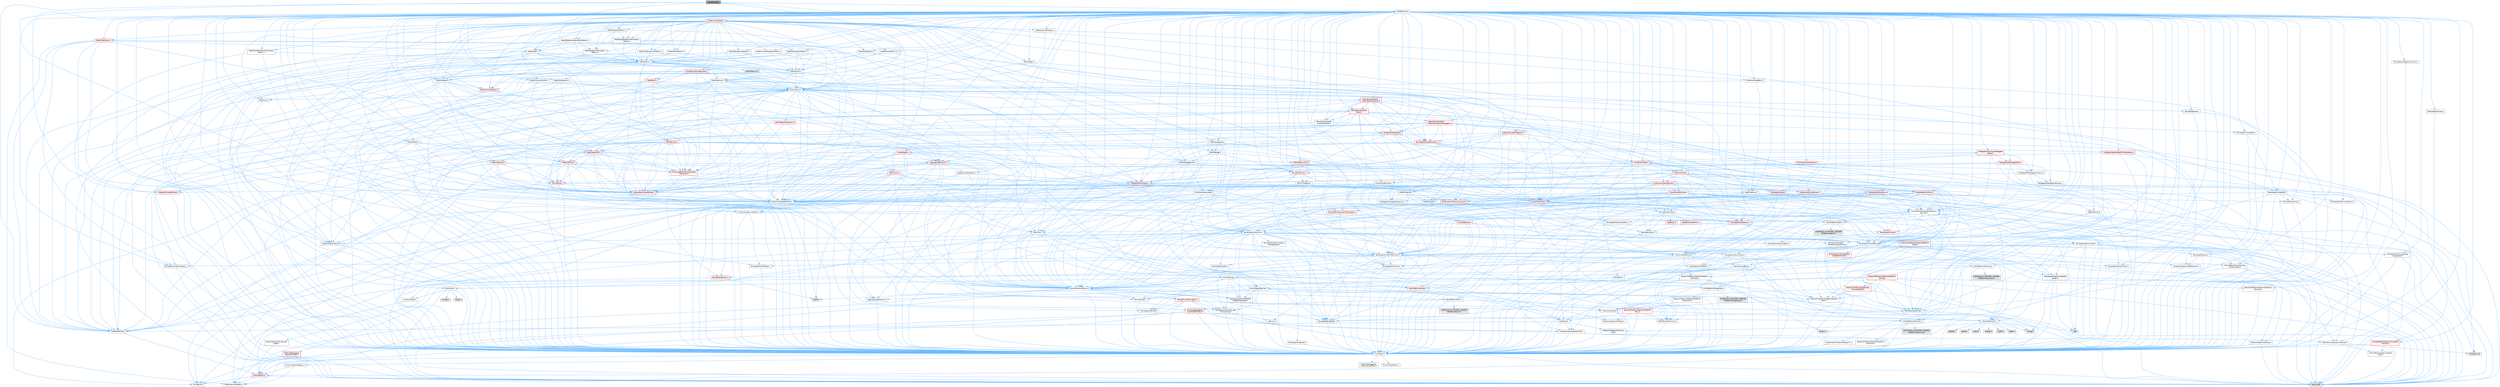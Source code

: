 digraph "DoubleFloat.h"
{
 // INTERACTIVE_SVG=YES
 // LATEX_PDF_SIZE
  bgcolor="transparent";
  edge [fontname=Helvetica,fontsize=10,labelfontname=Helvetica,labelfontsize=10];
  node [fontname=Helvetica,fontsize=10,shape=box,height=0.2,width=0.4];
  Node1 [id="Node000001",label="DoubleFloat.h",height=0.2,width=0.4,color="gray40", fillcolor="grey60", style="filled", fontcolor="black",tooltip=" "];
  Node1 -> Node2 [id="edge1_Node000001_Node000002",color="steelblue1",style="solid",tooltip=" "];
  Node2 [id="Node000002",label="CoreMinimal.h",height=0.2,width=0.4,color="grey40", fillcolor="white", style="filled",URL="$d7/d67/CoreMinimal_8h.html",tooltip=" "];
  Node2 -> Node3 [id="edge2_Node000002_Node000003",color="steelblue1",style="solid",tooltip=" "];
  Node3 [id="Node000003",label="CoreTypes.h",height=0.2,width=0.4,color="grey40", fillcolor="white", style="filled",URL="$dc/dec/CoreTypes_8h.html",tooltip=" "];
  Node3 -> Node4 [id="edge3_Node000003_Node000004",color="steelblue1",style="solid",tooltip=" "];
  Node4 [id="Node000004",label="HAL/Platform.h",height=0.2,width=0.4,color="red", fillcolor="#FFF0F0", style="filled",URL="$d9/dd0/Platform_8h.html",tooltip=" "];
  Node4 -> Node5 [id="edge4_Node000004_Node000005",color="steelblue1",style="solid",tooltip=" "];
  Node5 [id="Node000005",label="Misc/Build.h",height=0.2,width=0.4,color="grey40", fillcolor="white", style="filled",URL="$d3/dbb/Build_8h.html",tooltip=" "];
  Node4 -> Node7 [id="edge5_Node000004_Node000007",color="steelblue1",style="solid",tooltip=" "];
  Node7 [id="Node000007",label="type_traits",height=0.2,width=0.4,color="grey60", fillcolor="#E0E0E0", style="filled",tooltip=" "];
  Node4 -> Node8 [id="edge6_Node000004_Node000008",color="steelblue1",style="solid",tooltip=" "];
  Node8 [id="Node000008",label="PreprocessorHelpers.h",height=0.2,width=0.4,color="grey40", fillcolor="white", style="filled",URL="$db/ddb/PreprocessorHelpers_8h.html",tooltip=" "];
  Node3 -> Node14 [id="edge7_Node000003_Node000014",color="steelblue1",style="solid",tooltip=" "];
  Node14 [id="Node000014",label="ProfilingDebugging\l/UMemoryDefines.h",height=0.2,width=0.4,color="grey40", fillcolor="white", style="filled",URL="$d2/da2/UMemoryDefines_8h.html",tooltip=" "];
  Node3 -> Node15 [id="edge8_Node000003_Node000015",color="steelblue1",style="solid",tooltip=" "];
  Node15 [id="Node000015",label="Misc/CoreMiscDefines.h",height=0.2,width=0.4,color="grey40", fillcolor="white", style="filled",URL="$da/d38/CoreMiscDefines_8h.html",tooltip=" "];
  Node15 -> Node4 [id="edge9_Node000015_Node000004",color="steelblue1",style="solid",tooltip=" "];
  Node15 -> Node8 [id="edge10_Node000015_Node000008",color="steelblue1",style="solid",tooltip=" "];
  Node3 -> Node16 [id="edge11_Node000003_Node000016",color="steelblue1",style="solid",tooltip=" "];
  Node16 [id="Node000016",label="Misc/CoreDefines.h",height=0.2,width=0.4,color="grey40", fillcolor="white", style="filled",URL="$d3/dd2/CoreDefines_8h.html",tooltip=" "];
  Node2 -> Node17 [id="edge12_Node000002_Node000017",color="steelblue1",style="solid",tooltip=" "];
  Node17 [id="Node000017",label="CoreFwd.h",height=0.2,width=0.4,color="grey40", fillcolor="white", style="filled",URL="$d1/d1e/CoreFwd_8h.html",tooltip=" "];
  Node17 -> Node3 [id="edge13_Node000017_Node000003",color="steelblue1",style="solid",tooltip=" "];
  Node17 -> Node18 [id="edge14_Node000017_Node000018",color="steelblue1",style="solid",tooltip=" "];
  Node18 [id="Node000018",label="Containers/ContainersFwd.h",height=0.2,width=0.4,color="grey40", fillcolor="white", style="filled",URL="$d4/d0a/ContainersFwd_8h.html",tooltip=" "];
  Node18 -> Node4 [id="edge15_Node000018_Node000004",color="steelblue1",style="solid",tooltip=" "];
  Node18 -> Node3 [id="edge16_Node000018_Node000003",color="steelblue1",style="solid",tooltip=" "];
  Node18 -> Node19 [id="edge17_Node000018_Node000019",color="steelblue1",style="solid",tooltip=" "];
  Node19 [id="Node000019",label="Traits/IsContiguousContainer.h",height=0.2,width=0.4,color="grey40", fillcolor="white", style="filled",URL="$d5/d3c/IsContiguousContainer_8h.html",tooltip=" "];
  Node19 -> Node3 [id="edge18_Node000019_Node000003",color="steelblue1",style="solid",tooltip=" "];
  Node19 -> Node20 [id="edge19_Node000019_Node000020",color="steelblue1",style="solid",tooltip=" "];
  Node20 [id="Node000020",label="Misc/StaticAssertComplete\lType.h",height=0.2,width=0.4,color="grey40", fillcolor="white", style="filled",URL="$d5/d4e/StaticAssertCompleteType_8h.html",tooltip=" "];
  Node19 -> Node21 [id="edge20_Node000019_Node000021",color="steelblue1",style="solid",tooltip=" "];
  Node21 [id="Node000021",label="initializer_list",height=0.2,width=0.4,color="grey60", fillcolor="#E0E0E0", style="filled",tooltip=" "];
  Node17 -> Node22 [id="edge21_Node000017_Node000022",color="steelblue1",style="solid",tooltip=" "];
  Node22 [id="Node000022",label="Math/MathFwd.h",height=0.2,width=0.4,color="grey40", fillcolor="white", style="filled",URL="$d2/d10/MathFwd_8h.html",tooltip=" "];
  Node22 -> Node4 [id="edge22_Node000022_Node000004",color="steelblue1",style="solid",tooltip=" "];
  Node17 -> Node23 [id="edge23_Node000017_Node000023",color="steelblue1",style="solid",tooltip=" "];
  Node23 [id="Node000023",label="UObject/UObjectHierarchy\lFwd.h",height=0.2,width=0.4,color="grey40", fillcolor="white", style="filled",URL="$d3/d13/UObjectHierarchyFwd_8h.html",tooltip=" "];
  Node2 -> Node23 [id="edge24_Node000002_Node000023",color="steelblue1",style="solid",tooltip=" "];
  Node2 -> Node18 [id="edge25_Node000002_Node000018",color="steelblue1",style="solid",tooltip=" "];
  Node2 -> Node24 [id="edge26_Node000002_Node000024",color="steelblue1",style="solid",tooltip=" "];
  Node24 [id="Node000024",label="Misc/VarArgs.h",height=0.2,width=0.4,color="grey40", fillcolor="white", style="filled",URL="$d5/d6f/VarArgs_8h.html",tooltip=" "];
  Node24 -> Node3 [id="edge27_Node000024_Node000003",color="steelblue1",style="solid",tooltip=" "];
  Node2 -> Node25 [id="edge28_Node000002_Node000025",color="steelblue1",style="solid",tooltip=" "];
  Node25 [id="Node000025",label="Logging/LogVerbosity.h",height=0.2,width=0.4,color="grey40", fillcolor="white", style="filled",URL="$d2/d8f/LogVerbosity_8h.html",tooltip=" "];
  Node25 -> Node3 [id="edge29_Node000025_Node000003",color="steelblue1",style="solid",tooltip=" "];
  Node2 -> Node26 [id="edge30_Node000002_Node000026",color="steelblue1",style="solid",tooltip=" "];
  Node26 [id="Node000026",label="Misc/OutputDevice.h",height=0.2,width=0.4,color="grey40", fillcolor="white", style="filled",URL="$d7/d32/OutputDevice_8h.html",tooltip=" "];
  Node26 -> Node17 [id="edge31_Node000026_Node000017",color="steelblue1",style="solid",tooltip=" "];
  Node26 -> Node3 [id="edge32_Node000026_Node000003",color="steelblue1",style="solid",tooltip=" "];
  Node26 -> Node25 [id="edge33_Node000026_Node000025",color="steelblue1",style="solid",tooltip=" "];
  Node26 -> Node24 [id="edge34_Node000026_Node000024",color="steelblue1",style="solid",tooltip=" "];
  Node26 -> Node27 [id="edge35_Node000026_Node000027",color="steelblue1",style="solid",tooltip=" "];
  Node27 [id="Node000027",label="Templates/IsArrayOrRefOf\lTypeByPredicate.h",height=0.2,width=0.4,color="grey40", fillcolor="white", style="filled",URL="$d6/da1/IsArrayOrRefOfTypeByPredicate_8h.html",tooltip=" "];
  Node27 -> Node3 [id="edge36_Node000027_Node000003",color="steelblue1",style="solid",tooltip=" "];
  Node26 -> Node28 [id="edge37_Node000026_Node000028",color="steelblue1",style="solid",tooltip=" "];
  Node28 [id="Node000028",label="Templates/IsValidVariadic\lFunctionArg.h",height=0.2,width=0.4,color="grey40", fillcolor="white", style="filled",URL="$d0/dc8/IsValidVariadicFunctionArg_8h.html",tooltip=" "];
  Node28 -> Node3 [id="edge38_Node000028_Node000003",color="steelblue1",style="solid",tooltip=" "];
  Node28 -> Node29 [id="edge39_Node000028_Node000029",color="steelblue1",style="solid",tooltip=" "];
  Node29 [id="Node000029",label="IsEnum.h",height=0.2,width=0.4,color="grey40", fillcolor="white", style="filled",URL="$d4/de5/IsEnum_8h.html",tooltip=" "];
  Node28 -> Node7 [id="edge40_Node000028_Node000007",color="steelblue1",style="solid",tooltip=" "];
  Node26 -> Node30 [id="edge41_Node000026_Node000030",color="steelblue1",style="solid",tooltip=" "];
  Node30 [id="Node000030",label="Traits/IsCharEncodingCompatible\lWith.h",height=0.2,width=0.4,color="grey40", fillcolor="white", style="filled",URL="$df/dd1/IsCharEncodingCompatibleWith_8h.html",tooltip=" "];
  Node30 -> Node7 [id="edge42_Node000030_Node000007",color="steelblue1",style="solid",tooltip=" "];
  Node30 -> Node31 [id="edge43_Node000030_Node000031",color="steelblue1",style="solid",tooltip=" "];
  Node31 [id="Node000031",label="Traits/IsCharType.h",height=0.2,width=0.4,color="grey40", fillcolor="white", style="filled",URL="$db/d51/IsCharType_8h.html",tooltip=" "];
  Node31 -> Node3 [id="edge44_Node000031_Node000003",color="steelblue1",style="solid",tooltip=" "];
  Node2 -> Node32 [id="edge45_Node000002_Node000032",color="steelblue1",style="solid",tooltip=" "];
  Node32 [id="Node000032",label="HAL/PlatformCrt.h",height=0.2,width=0.4,color="grey40", fillcolor="white", style="filled",URL="$d8/d75/PlatformCrt_8h.html",tooltip=" "];
  Node32 -> Node33 [id="edge46_Node000032_Node000033",color="steelblue1",style="solid",tooltip=" "];
  Node33 [id="Node000033",label="new",height=0.2,width=0.4,color="grey60", fillcolor="#E0E0E0", style="filled",tooltip=" "];
  Node32 -> Node34 [id="edge47_Node000032_Node000034",color="steelblue1",style="solid",tooltip=" "];
  Node34 [id="Node000034",label="wchar.h",height=0.2,width=0.4,color="grey60", fillcolor="#E0E0E0", style="filled",tooltip=" "];
  Node32 -> Node35 [id="edge48_Node000032_Node000035",color="steelblue1",style="solid",tooltip=" "];
  Node35 [id="Node000035",label="stddef.h",height=0.2,width=0.4,color="grey60", fillcolor="#E0E0E0", style="filled",tooltip=" "];
  Node32 -> Node36 [id="edge49_Node000032_Node000036",color="steelblue1",style="solid",tooltip=" "];
  Node36 [id="Node000036",label="stdlib.h",height=0.2,width=0.4,color="grey60", fillcolor="#E0E0E0", style="filled",tooltip=" "];
  Node32 -> Node37 [id="edge50_Node000032_Node000037",color="steelblue1",style="solid",tooltip=" "];
  Node37 [id="Node000037",label="stdio.h",height=0.2,width=0.4,color="grey60", fillcolor="#E0E0E0", style="filled",tooltip=" "];
  Node32 -> Node38 [id="edge51_Node000032_Node000038",color="steelblue1",style="solid",tooltip=" "];
  Node38 [id="Node000038",label="stdarg.h",height=0.2,width=0.4,color="grey60", fillcolor="#E0E0E0", style="filled",tooltip=" "];
  Node32 -> Node39 [id="edge52_Node000032_Node000039",color="steelblue1",style="solid",tooltip=" "];
  Node39 [id="Node000039",label="math.h",height=0.2,width=0.4,color="grey60", fillcolor="#E0E0E0", style="filled",tooltip=" "];
  Node32 -> Node40 [id="edge53_Node000032_Node000040",color="steelblue1",style="solid",tooltip=" "];
  Node40 [id="Node000040",label="float.h",height=0.2,width=0.4,color="grey60", fillcolor="#E0E0E0", style="filled",tooltip=" "];
  Node32 -> Node41 [id="edge54_Node000032_Node000041",color="steelblue1",style="solid",tooltip=" "];
  Node41 [id="Node000041",label="string.h",height=0.2,width=0.4,color="grey60", fillcolor="#E0E0E0", style="filled",tooltip=" "];
  Node2 -> Node42 [id="edge55_Node000002_Node000042",color="steelblue1",style="solid",tooltip=" "];
  Node42 [id="Node000042",label="HAL/PlatformMisc.h",height=0.2,width=0.4,color="grey40", fillcolor="white", style="filled",URL="$d0/df5/PlatformMisc_8h.html",tooltip=" "];
  Node42 -> Node3 [id="edge56_Node000042_Node000003",color="steelblue1",style="solid",tooltip=" "];
  Node42 -> Node43 [id="edge57_Node000042_Node000043",color="steelblue1",style="solid",tooltip=" "];
  Node43 [id="Node000043",label="GenericPlatform/GenericPlatform\lMisc.h",height=0.2,width=0.4,color="red", fillcolor="#FFF0F0", style="filled",URL="$db/d9a/GenericPlatformMisc_8h.html",tooltip=" "];
  Node43 -> Node17 [id="edge58_Node000043_Node000017",color="steelblue1",style="solid",tooltip=" "];
  Node43 -> Node3 [id="edge59_Node000043_Node000003",color="steelblue1",style="solid",tooltip=" "];
  Node43 -> Node32 [id="edge60_Node000043_Node000032",color="steelblue1",style="solid",tooltip=" "];
  Node43 -> Node47 [id="edge61_Node000043_Node000047",color="steelblue1",style="solid",tooltip=" "];
  Node47 [id="Node000047",label="Math/NumericLimits.h",height=0.2,width=0.4,color="grey40", fillcolor="white", style="filled",URL="$df/d1b/NumericLimits_8h.html",tooltip=" "];
  Node47 -> Node3 [id="edge62_Node000047_Node000003",color="steelblue1",style="solid",tooltip=" "];
  Node43 -> Node48 [id="edge63_Node000043_Node000048",color="steelblue1",style="solid",tooltip=" "];
  Node48 [id="Node000048",label="Misc/CompressionFlags.h",height=0.2,width=0.4,color="grey40", fillcolor="white", style="filled",URL="$d9/d76/CompressionFlags_8h.html",tooltip=" "];
  Node42 -> Node52 [id="edge64_Node000042_Node000052",color="steelblue1",style="solid",tooltip=" "];
  Node52 [id="Node000052",label="COMPILED_PLATFORM_HEADER\l(PlatformMisc.h)",height=0.2,width=0.4,color="grey60", fillcolor="#E0E0E0", style="filled",tooltip=" "];
  Node42 -> Node53 [id="edge65_Node000042_Node000053",color="steelblue1",style="solid",tooltip=" "];
  Node53 [id="Node000053",label="ProfilingDebugging\l/CpuProfilerTrace.h",height=0.2,width=0.4,color="red", fillcolor="#FFF0F0", style="filled",URL="$da/dcb/CpuProfilerTrace_8h.html",tooltip=" "];
  Node53 -> Node3 [id="edge66_Node000053_Node000003",color="steelblue1",style="solid",tooltip=" "];
  Node53 -> Node18 [id="edge67_Node000053_Node000018",color="steelblue1",style="solid",tooltip=" "];
  Node53 -> Node54 [id="edge68_Node000053_Node000054",color="steelblue1",style="solid",tooltip=" "];
  Node54 [id="Node000054",label="HAL/PlatformAtomics.h",height=0.2,width=0.4,color="grey40", fillcolor="white", style="filled",URL="$d3/d36/PlatformAtomics_8h.html",tooltip=" "];
  Node54 -> Node3 [id="edge69_Node000054_Node000003",color="steelblue1",style="solid",tooltip=" "];
  Node54 -> Node55 [id="edge70_Node000054_Node000055",color="steelblue1",style="solid",tooltip=" "];
  Node55 [id="Node000055",label="GenericPlatform/GenericPlatform\lAtomics.h",height=0.2,width=0.4,color="grey40", fillcolor="white", style="filled",URL="$da/d72/GenericPlatformAtomics_8h.html",tooltip=" "];
  Node55 -> Node3 [id="edge71_Node000055_Node000003",color="steelblue1",style="solid",tooltip=" "];
  Node54 -> Node56 [id="edge72_Node000054_Node000056",color="steelblue1",style="solid",tooltip=" "];
  Node56 [id="Node000056",label="COMPILED_PLATFORM_HEADER\l(PlatformAtomics.h)",height=0.2,width=0.4,color="grey60", fillcolor="#E0E0E0", style="filled",tooltip=" "];
  Node53 -> Node8 [id="edge73_Node000053_Node000008",color="steelblue1",style="solid",tooltip=" "];
  Node53 -> Node5 [id="edge74_Node000053_Node000005",color="steelblue1",style="solid",tooltip=" "];
  Node2 -> Node61 [id="edge75_Node000002_Node000061",color="steelblue1",style="solid",tooltip=" "];
  Node61 [id="Node000061",label="Misc/AssertionMacros.h",height=0.2,width=0.4,color="grey40", fillcolor="white", style="filled",URL="$d0/dfa/AssertionMacros_8h.html",tooltip=" "];
  Node61 -> Node3 [id="edge76_Node000061_Node000003",color="steelblue1",style="solid",tooltip=" "];
  Node61 -> Node4 [id="edge77_Node000061_Node000004",color="steelblue1",style="solid",tooltip=" "];
  Node61 -> Node42 [id="edge78_Node000061_Node000042",color="steelblue1",style="solid",tooltip=" "];
  Node61 -> Node8 [id="edge79_Node000061_Node000008",color="steelblue1",style="solid",tooltip=" "];
  Node61 -> Node62 [id="edge80_Node000061_Node000062",color="steelblue1",style="solid",tooltip=" "];
  Node62 [id="Node000062",label="Templates/EnableIf.h",height=0.2,width=0.4,color="grey40", fillcolor="white", style="filled",URL="$d7/d60/EnableIf_8h.html",tooltip=" "];
  Node62 -> Node3 [id="edge81_Node000062_Node000003",color="steelblue1",style="solid",tooltip=" "];
  Node61 -> Node27 [id="edge82_Node000061_Node000027",color="steelblue1",style="solid",tooltip=" "];
  Node61 -> Node28 [id="edge83_Node000061_Node000028",color="steelblue1",style="solid",tooltip=" "];
  Node61 -> Node30 [id="edge84_Node000061_Node000030",color="steelblue1",style="solid",tooltip=" "];
  Node61 -> Node24 [id="edge85_Node000061_Node000024",color="steelblue1",style="solid",tooltip=" "];
  Node61 -> Node63 [id="edge86_Node000061_Node000063",color="steelblue1",style="solid",tooltip=" "];
  Node63 [id="Node000063",label="String/FormatStringSan.h",height=0.2,width=0.4,color="red", fillcolor="#FFF0F0", style="filled",URL="$d3/d8b/FormatStringSan_8h.html",tooltip=" "];
  Node63 -> Node7 [id="edge87_Node000063_Node000007",color="steelblue1",style="solid",tooltip=" "];
  Node63 -> Node3 [id="edge88_Node000063_Node000003",color="steelblue1",style="solid",tooltip=" "];
  Node63 -> Node64 [id="edge89_Node000063_Node000064",color="steelblue1",style="solid",tooltip=" "];
  Node64 [id="Node000064",label="Templates/Requires.h",height=0.2,width=0.4,color="grey40", fillcolor="white", style="filled",URL="$dc/d96/Requires_8h.html",tooltip=" "];
  Node64 -> Node62 [id="edge90_Node000064_Node000062",color="steelblue1",style="solid",tooltip=" "];
  Node64 -> Node7 [id="edge91_Node000064_Node000007",color="steelblue1",style="solid",tooltip=" "];
  Node63 -> Node65 [id="edge92_Node000063_Node000065",color="steelblue1",style="solid",tooltip=" "];
  Node65 [id="Node000065",label="Templates/Identity.h",height=0.2,width=0.4,color="grey40", fillcolor="white", style="filled",URL="$d0/dd5/Identity_8h.html",tooltip=" "];
  Node63 -> Node28 [id="edge93_Node000063_Node000028",color="steelblue1",style="solid",tooltip=" "];
  Node63 -> Node31 [id="edge94_Node000063_Node000031",color="steelblue1",style="solid",tooltip=" "];
  Node63 -> Node18 [id="edge95_Node000063_Node000018",color="steelblue1",style="solid",tooltip=" "];
  Node61 -> Node69 [id="edge96_Node000061_Node000069",color="steelblue1",style="solid",tooltip=" "];
  Node69 [id="Node000069",label="atomic",height=0.2,width=0.4,color="grey60", fillcolor="#E0E0E0", style="filled",tooltip=" "];
  Node2 -> Node70 [id="edge97_Node000002_Node000070",color="steelblue1",style="solid",tooltip=" "];
  Node70 [id="Node000070",label="Templates/IsPointer.h",height=0.2,width=0.4,color="grey40", fillcolor="white", style="filled",URL="$d7/d05/IsPointer_8h.html",tooltip=" "];
  Node70 -> Node3 [id="edge98_Node000070_Node000003",color="steelblue1",style="solid",tooltip=" "];
  Node2 -> Node71 [id="edge99_Node000002_Node000071",color="steelblue1",style="solid",tooltip=" "];
  Node71 [id="Node000071",label="HAL/PlatformMemory.h",height=0.2,width=0.4,color="grey40", fillcolor="white", style="filled",URL="$de/d68/PlatformMemory_8h.html",tooltip=" "];
  Node71 -> Node3 [id="edge100_Node000071_Node000003",color="steelblue1",style="solid",tooltip=" "];
  Node71 -> Node72 [id="edge101_Node000071_Node000072",color="steelblue1",style="solid",tooltip=" "];
  Node72 [id="Node000072",label="GenericPlatform/GenericPlatform\lMemory.h",height=0.2,width=0.4,color="grey40", fillcolor="white", style="filled",URL="$dd/d22/GenericPlatformMemory_8h.html",tooltip=" "];
  Node72 -> Node17 [id="edge102_Node000072_Node000017",color="steelblue1",style="solid",tooltip=" "];
  Node72 -> Node3 [id="edge103_Node000072_Node000003",color="steelblue1",style="solid",tooltip=" "];
  Node72 -> Node73 [id="edge104_Node000072_Node000073",color="steelblue1",style="solid",tooltip=" "];
  Node73 [id="Node000073",label="HAL/PlatformString.h",height=0.2,width=0.4,color="red", fillcolor="#FFF0F0", style="filled",URL="$db/db5/PlatformString_8h.html",tooltip=" "];
  Node73 -> Node3 [id="edge105_Node000073_Node000003",color="steelblue1",style="solid",tooltip=" "];
  Node72 -> Node41 [id="edge106_Node000072_Node000041",color="steelblue1",style="solid",tooltip=" "];
  Node72 -> Node34 [id="edge107_Node000072_Node000034",color="steelblue1",style="solid",tooltip=" "];
  Node71 -> Node75 [id="edge108_Node000071_Node000075",color="steelblue1",style="solid",tooltip=" "];
  Node75 [id="Node000075",label="COMPILED_PLATFORM_HEADER\l(PlatformMemory.h)",height=0.2,width=0.4,color="grey60", fillcolor="#E0E0E0", style="filled",tooltip=" "];
  Node2 -> Node54 [id="edge109_Node000002_Node000054",color="steelblue1",style="solid",tooltip=" "];
  Node2 -> Node76 [id="edge110_Node000002_Node000076",color="steelblue1",style="solid",tooltip=" "];
  Node76 [id="Node000076",label="Misc/Exec.h",height=0.2,width=0.4,color="grey40", fillcolor="white", style="filled",URL="$de/ddb/Exec_8h.html",tooltip=" "];
  Node76 -> Node3 [id="edge111_Node000076_Node000003",color="steelblue1",style="solid",tooltip=" "];
  Node76 -> Node61 [id="edge112_Node000076_Node000061",color="steelblue1",style="solid",tooltip=" "];
  Node2 -> Node77 [id="edge113_Node000002_Node000077",color="steelblue1",style="solid",tooltip=" "];
  Node77 [id="Node000077",label="HAL/MemoryBase.h",height=0.2,width=0.4,color="grey40", fillcolor="white", style="filled",URL="$d6/d9f/MemoryBase_8h.html",tooltip=" "];
  Node77 -> Node3 [id="edge114_Node000077_Node000003",color="steelblue1",style="solid",tooltip=" "];
  Node77 -> Node54 [id="edge115_Node000077_Node000054",color="steelblue1",style="solid",tooltip=" "];
  Node77 -> Node32 [id="edge116_Node000077_Node000032",color="steelblue1",style="solid",tooltip=" "];
  Node77 -> Node76 [id="edge117_Node000077_Node000076",color="steelblue1",style="solid",tooltip=" "];
  Node77 -> Node26 [id="edge118_Node000077_Node000026",color="steelblue1",style="solid",tooltip=" "];
  Node77 -> Node78 [id="edge119_Node000077_Node000078",color="steelblue1",style="solid",tooltip=" "];
  Node78 [id="Node000078",label="Templates/Atomic.h",height=0.2,width=0.4,color="red", fillcolor="#FFF0F0", style="filled",URL="$d3/d91/Atomic_8h.html",tooltip=" "];
  Node78 -> Node86 [id="edge120_Node000078_Node000086",color="steelblue1",style="solid",tooltip=" "];
  Node86 [id="Node000086",label="Traits/IntType.h",height=0.2,width=0.4,color="grey40", fillcolor="white", style="filled",URL="$d7/deb/IntType_8h.html",tooltip=" "];
  Node86 -> Node4 [id="edge121_Node000086_Node000004",color="steelblue1",style="solid",tooltip=" "];
  Node78 -> Node69 [id="edge122_Node000078_Node000069",color="steelblue1",style="solid",tooltip=" "];
  Node2 -> Node87 [id="edge123_Node000002_Node000087",color="steelblue1",style="solid",tooltip=" "];
  Node87 [id="Node000087",label="HAL/UnrealMemory.h",height=0.2,width=0.4,color="grey40", fillcolor="white", style="filled",URL="$d9/d96/UnrealMemory_8h.html",tooltip=" "];
  Node87 -> Node3 [id="edge124_Node000087_Node000003",color="steelblue1",style="solid",tooltip=" "];
  Node87 -> Node72 [id="edge125_Node000087_Node000072",color="steelblue1",style="solid",tooltip=" "];
  Node87 -> Node77 [id="edge126_Node000087_Node000077",color="steelblue1",style="solid",tooltip=" "];
  Node87 -> Node71 [id="edge127_Node000087_Node000071",color="steelblue1",style="solid",tooltip=" "];
  Node87 -> Node88 [id="edge128_Node000087_Node000088",color="steelblue1",style="solid",tooltip=" "];
  Node88 [id="Node000088",label="ProfilingDebugging\l/MemoryTrace.h",height=0.2,width=0.4,color="red", fillcolor="#FFF0F0", style="filled",URL="$da/dd7/MemoryTrace_8h.html",tooltip=" "];
  Node88 -> Node4 [id="edge129_Node000088_Node000004",color="steelblue1",style="solid",tooltip=" "];
  Node87 -> Node70 [id="edge130_Node000087_Node000070",color="steelblue1",style="solid",tooltip=" "];
  Node2 -> Node89 [id="edge131_Node000002_Node000089",color="steelblue1",style="solid",tooltip=" "];
  Node89 [id="Node000089",label="Templates/IsArithmetic.h",height=0.2,width=0.4,color="grey40", fillcolor="white", style="filled",URL="$d2/d5d/IsArithmetic_8h.html",tooltip=" "];
  Node89 -> Node3 [id="edge132_Node000089_Node000003",color="steelblue1",style="solid",tooltip=" "];
  Node2 -> Node83 [id="edge133_Node000002_Node000083",color="steelblue1",style="solid",tooltip=" "];
  Node83 [id="Node000083",label="Templates/AndOrNot.h",height=0.2,width=0.4,color="grey40", fillcolor="white", style="filled",URL="$db/d0a/AndOrNot_8h.html",tooltip=" "];
  Node83 -> Node3 [id="edge134_Node000083_Node000003",color="steelblue1",style="solid",tooltip=" "];
  Node2 -> Node90 [id="edge135_Node000002_Node000090",color="steelblue1",style="solid",tooltip=" "];
  Node90 [id="Node000090",label="Templates/IsPODType.h",height=0.2,width=0.4,color="grey40", fillcolor="white", style="filled",URL="$d7/db1/IsPODType_8h.html",tooltip=" "];
  Node90 -> Node3 [id="edge136_Node000090_Node000003",color="steelblue1",style="solid",tooltip=" "];
  Node2 -> Node91 [id="edge137_Node000002_Node000091",color="steelblue1",style="solid",tooltip=" "];
  Node91 [id="Node000091",label="Templates/IsUECoreType.h",height=0.2,width=0.4,color="grey40", fillcolor="white", style="filled",URL="$d1/db8/IsUECoreType_8h.html",tooltip=" "];
  Node91 -> Node3 [id="edge138_Node000091_Node000003",color="steelblue1",style="solid",tooltip=" "];
  Node91 -> Node7 [id="edge139_Node000091_Node000007",color="steelblue1",style="solid",tooltip=" "];
  Node2 -> Node84 [id="edge140_Node000002_Node000084",color="steelblue1",style="solid",tooltip=" "];
  Node84 [id="Node000084",label="Templates/IsTriviallyCopy\lConstructible.h",height=0.2,width=0.4,color="grey40", fillcolor="white", style="filled",URL="$d3/d78/IsTriviallyCopyConstructible_8h.html",tooltip=" "];
  Node84 -> Node3 [id="edge141_Node000084_Node000003",color="steelblue1",style="solid",tooltip=" "];
  Node84 -> Node7 [id="edge142_Node000084_Node000007",color="steelblue1",style="solid",tooltip=" "];
  Node2 -> Node92 [id="edge143_Node000002_Node000092",color="steelblue1",style="solid",tooltip=" "];
  Node92 [id="Node000092",label="Templates/UnrealTypeTraits.h",height=0.2,width=0.4,color="grey40", fillcolor="white", style="filled",URL="$d2/d2d/UnrealTypeTraits_8h.html",tooltip=" "];
  Node92 -> Node3 [id="edge144_Node000092_Node000003",color="steelblue1",style="solid",tooltip=" "];
  Node92 -> Node70 [id="edge145_Node000092_Node000070",color="steelblue1",style="solid",tooltip=" "];
  Node92 -> Node61 [id="edge146_Node000092_Node000061",color="steelblue1",style="solid",tooltip=" "];
  Node92 -> Node83 [id="edge147_Node000092_Node000083",color="steelblue1",style="solid",tooltip=" "];
  Node92 -> Node62 [id="edge148_Node000092_Node000062",color="steelblue1",style="solid",tooltip=" "];
  Node92 -> Node89 [id="edge149_Node000092_Node000089",color="steelblue1",style="solid",tooltip=" "];
  Node92 -> Node29 [id="edge150_Node000092_Node000029",color="steelblue1",style="solid",tooltip=" "];
  Node92 -> Node93 [id="edge151_Node000092_Node000093",color="steelblue1",style="solid",tooltip=" "];
  Node93 [id="Node000093",label="Templates/Models.h",height=0.2,width=0.4,color="grey40", fillcolor="white", style="filled",URL="$d3/d0c/Models_8h.html",tooltip=" "];
  Node93 -> Node65 [id="edge152_Node000093_Node000065",color="steelblue1",style="solid",tooltip=" "];
  Node92 -> Node90 [id="edge153_Node000092_Node000090",color="steelblue1",style="solid",tooltip=" "];
  Node92 -> Node91 [id="edge154_Node000092_Node000091",color="steelblue1",style="solid",tooltip=" "];
  Node92 -> Node84 [id="edge155_Node000092_Node000084",color="steelblue1",style="solid",tooltip=" "];
  Node2 -> Node62 [id="edge156_Node000002_Node000062",color="steelblue1",style="solid",tooltip=" "];
  Node2 -> Node94 [id="edge157_Node000002_Node000094",color="steelblue1",style="solid",tooltip=" "];
  Node94 [id="Node000094",label="Templates/RemoveReference.h",height=0.2,width=0.4,color="grey40", fillcolor="white", style="filled",URL="$da/dbe/RemoveReference_8h.html",tooltip=" "];
  Node94 -> Node3 [id="edge158_Node000094_Node000003",color="steelblue1",style="solid",tooltip=" "];
  Node2 -> Node95 [id="edge159_Node000002_Node000095",color="steelblue1",style="solid",tooltip=" "];
  Node95 [id="Node000095",label="Templates/IntegralConstant.h",height=0.2,width=0.4,color="grey40", fillcolor="white", style="filled",URL="$db/d1b/IntegralConstant_8h.html",tooltip=" "];
  Node95 -> Node3 [id="edge160_Node000095_Node000003",color="steelblue1",style="solid",tooltip=" "];
  Node2 -> Node96 [id="edge161_Node000002_Node000096",color="steelblue1",style="solid",tooltip=" "];
  Node96 [id="Node000096",label="Templates/IsClass.h",height=0.2,width=0.4,color="grey40", fillcolor="white", style="filled",URL="$db/dcb/IsClass_8h.html",tooltip=" "];
  Node96 -> Node3 [id="edge162_Node000096_Node000003",color="steelblue1",style="solid",tooltip=" "];
  Node2 -> Node97 [id="edge163_Node000002_Node000097",color="steelblue1",style="solid",tooltip=" "];
  Node97 [id="Node000097",label="Templates/TypeCompatible\lBytes.h",height=0.2,width=0.4,color="grey40", fillcolor="white", style="filled",URL="$df/d0a/TypeCompatibleBytes_8h.html",tooltip=" "];
  Node97 -> Node3 [id="edge164_Node000097_Node000003",color="steelblue1",style="solid",tooltip=" "];
  Node97 -> Node41 [id="edge165_Node000097_Node000041",color="steelblue1",style="solid",tooltip=" "];
  Node97 -> Node33 [id="edge166_Node000097_Node000033",color="steelblue1",style="solid",tooltip=" "];
  Node97 -> Node7 [id="edge167_Node000097_Node000007",color="steelblue1",style="solid",tooltip=" "];
  Node2 -> Node19 [id="edge168_Node000002_Node000019",color="steelblue1",style="solid",tooltip=" "];
  Node2 -> Node98 [id="edge169_Node000002_Node000098",color="steelblue1",style="solid",tooltip=" "];
  Node98 [id="Node000098",label="Templates/UnrealTemplate.h",height=0.2,width=0.4,color="grey40", fillcolor="white", style="filled",URL="$d4/d24/UnrealTemplate_8h.html",tooltip=" "];
  Node98 -> Node3 [id="edge170_Node000098_Node000003",color="steelblue1",style="solid",tooltip=" "];
  Node98 -> Node70 [id="edge171_Node000098_Node000070",color="steelblue1",style="solid",tooltip=" "];
  Node98 -> Node87 [id="edge172_Node000098_Node000087",color="steelblue1",style="solid",tooltip=" "];
  Node98 -> Node99 [id="edge173_Node000098_Node000099",color="steelblue1",style="solid",tooltip=" "];
  Node99 [id="Node000099",label="Templates/CopyQualifiers\lAndRefsFromTo.h",height=0.2,width=0.4,color="red", fillcolor="#FFF0F0", style="filled",URL="$d3/db3/CopyQualifiersAndRefsFromTo_8h.html",tooltip=" "];
  Node98 -> Node92 [id="edge174_Node000098_Node000092",color="steelblue1",style="solid",tooltip=" "];
  Node98 -> Node94 [id="edge175_Node000098_Node000094",color="steelblue1",style="solid",tooltip=" "];
  Node98 -> Node64 [id="edge176_Node000098_Node000064",color="steelblue1",style="solid",tooltip=" "];
  Node98 -> Node97 [id="edge177_Node000098_Node000097",color="steelblue1",style="solid",tooltip=" "];
  Node98 -> Node65 [id="edge178_Node000098_Node000065",color="steelblue1",style="solid",tooltip=" "];
  Node98 -> Node19 [id="edge179_Node000098_Node000019",color="steelblue1",style="solid",tooltip=" "];
  Node98 -> Node101 [id="edge180_Node000098_Node000101",color="steelblue1",style="solid",tooltip=" "];
  Node101 [id="Node000101",label="Traits/UseBitwiseSwap.h",height=0.2,width=0.4,color="grey40", fillcolor="white", style="filled",URL="$db/df3/UseBitwiseSwap_8h.html",tooltip=" "];
  Node101 -> Node3 [id="edge181_Node000101_Node000003",color="steelblue1",style="solid",tooltip=" "];
  Node101 -> Node7 [id="edge182_Node000101_Node000007",color="steelblue1",style="solid",tooltip=" "];
  Node98 -> Node7 [id="edge183_Node000098_Node000007",color="steelblue1",style="solid",tooltip=" "];
  Node2 -> Node47 [id="edge184_Node000002_Node000047",color="steelblue1",style="solid",tooltip=" "];
  Node2 -> Node102 [id="edge185_Node000002_Node000102",color="steelblue1",style="solid",tooltip=" "];
  Node102 [id="Node000102",label="HAL/PlatformMath.h",height=0.2,width=0.4,color="grey40", fillcolor="white", style="filled",URL="$dc/d53/PlatformMath_8h.html",tooltip=" "];
  Node102 -> Node3 [id="edge186_Node000102_Node000003",color="steelblue1",style="solid",tooltip=" "];
  Node102 -> Node103 [id="edge187_Node000102_Node000103",color="steelblue1",style="solid",tooltip=" "];
  Node103 [id="Node000103",label="GenericPlatform/GenericPlatform\lMath.h",height=0.2,width=0.4,color="red", fillcolor="#FFF0F0", style="filled",URL="$d5/d79/GenericPlatformMath_8h.html",tooltip=" "];
  Node103 -> Node3 [id="edge188_Node000103_Node000003",color="steelblue1",style="solid",tooltip=" "];
  Node103 -> Node18 [id="edge189_Node000103_Node000018",color="steelblue1",style="solid",tooltip=" "];
  Node103 -> Node32 [id="edge190_Node000103_Node000032",color="steelblue1",style="solid",tooltip=" "];
  Node103 -> Node83 [id="edge191_Node000103_Node000083",color="steelblue1",style="solid",tooltip=" "];
  Node103 -> Node104 [id="edge192_Node000103_Node000104",color="steelblue1",style="solid",tooltip=" "];
  Node104 [id="Node000104",label="Templates/Decay.h",height=0.2,width=0.4,color="grey40", fillcolor="white", style="filled",URL="$dd/d0f/Decay_8h.html",tooltip=" "];
  Node104 -> Node3 [id="edge193_Node000104_Node000003",color="steelblue1",style="solid",tooltip=" "];
  Node104 -> Node94 [id="edge194_Node000104_Node000094",color="steelblue1",style="solid",tooltip=" "];
  Node104 -> Node7 [id="edge195_Node000104_Node000007",color="steelblue1",style="solid",tooltip=" "];
  Node103 -> Node92 [id="edge196_Node000103_Node000092",color="steelblue1",style="solid",tooltip=" "];
  Node103 -> Node64 [id="edge197_Node000103_Node000064",color="steelblue1",style="solid",tooltip=" "];
  Node103 -> Node97 [id="edge198_Node000103_Node000097",color="steelblue1",style="solid",tooltip=" "];
  Node103 -> Node7 [id="edge199_Node000103_Node000007",color="steelblue1",style="solid",tooltip=" "];
  Node102 -> Node109 [id="edge200_Node000102_Node000109",color="steelblue1",style="solid",tooltip=" "];
  Node109 [id="Node000109",label="COMPILED_PLATFORM_HEADER\l(PlatformMath.h)",height=0.2,width=0.4,color="grey60", fillcolor="#E0E0E0", style="filled",tooltip=" "];
  Node2 -> Node85 [id="edge201_Node000002_Node000085",color="steelblue1",style="solid",tooltip=" "];
  Node85 [id="Node000085",label="Templates/IsTriviallyCopy\lAssignable.h",height=0.2,width=0.4,color="grey40", fillcolor="white", style="filled",URL="$d2/df2/IsTriviallyCopyAssignable_8h.html",tooltip=" "];
  Node85 -> Node3 [id="edge202_Node000085_Node000003",color="steelblue1",style="solid",tooltip=" "];
  Node85 -> Node7 [id="edge203_Node000085_Node000007",color="steelblue1",style="solid",tooltip=" "];
  Node2 -> Node110 [id="edge204_Node000002_Node000110",color="steelblue1",style="solid",tooltip=" "];
  Node110 [id="Node000110",label="Templates/MemoryOps.h",height=0.2,width=0.4,color="grey40", fillcolor="white", style="filled",URL="$db/dea/MemoryOps_8h.html",tooltip=" "];
  Node110 -> Node3 [id="edge205_Node000110_Node000003",color="steelblue1",style="solid",tooltip=" "];
  Node110 -> Node87 [id="edge206_Node000110_Node000087",color="steelblue1",style="solid",tooltip=" "];
  Node110 -> Node85 [id="edge207_Node000110_Node000085",color="steelblue1",style="solid",tooltip=" "];
  Node110 -> Node84 [id="edge208_Node000110_Node000084",color="steelblue1",style="solid",tooltip=" "];
  Node110 -> Node64 [id="edge209_Node000110_Node000064",color="steelblue1",style="solid",tooltip=" "];
  Node110 -> Node92 [id="edge210_Node000110_Node000092",color="steelblue1",style="solid",tooltip=" "];
  Node110 -> Node101 [id="edge211_Node000110_Node000101",color="steelblue1",style="solid",tooltip=" "];
  Node110 -> Node33 [id="edge212_Node000110_Node000033",color="steelblue1",style="solid",tooltip=" "];
  Node110 -> Node7 [id="edge213_Node000110_Node000007",color="steelblue1",style="solid",tooltip=" "];
  Node2 -> Node111 [id="edge214_Node000002_Node000111",color="steelblue1",style="solid",tooltip=" "];
  Node111 [id="Node000111",label="Containers/ContainerAllocation\lPolicies.h",height=0.2,width=0.4,color="grey40", fillcolor="white", style="filled",URL="$d7/dff/ContainerAllocationPolicies_8h.html",tooltip=" "];
  Node111 -> Node3 [id="edge215_Node000111_Node000003",color="steelblue1",style="solid",tooltip=" "];
  Node111 -> Node112 [id="edge216_Node000111_Node000112",color="steelblue1",style="solid",tooltip=" "];
  Node112 [id="Node000112",label="Containers/ContainerHelpers.h",height=0.2,width=0.4,color="grey40", fillcolor="white", style="filled",URL="$d7/d33/ContainerHelpers_8h.html",tooltip=" "];
  Node112 -> Node3 [id="edge217_Node000112_Node000003",color="steelblue1",style="solid",tooltip=" "];
  Node111 -> Node111 [id="edge218_Node000111_Node000111",color="steelblue1",style="solid",tooltip=" "];
  Node111 -> Node102 [id="edge219_Node000111_Node000102",color="steelblue1",style="solid",tooltip=" "];
  Node111 -> Node87 [id="edge220_Node000111_Node000087",color="steelblue1",style="solid",tooltip=" "];
  Node111 -> Node47 [id="edge221_Node000111_Node000047",color="steelblue1",style="solid",tooltip=" "];
  Node111 -> Node61 [id="edge222_Node000111_Node000061",color="steelblue1",style="solid",tooltip=" "];
  Node111 -> Node113 [id="edge223_Node000111_Node000113",color="steelblue1",style="solid",tooltip=" "];
  Node113 [id="Node000113",label="Templates/IsPolymorphic.h",height=0.2,width=0.4,color="grey40", fillcolor="white", style="filled",URL="$dc/d20/IsPolymorphic_8h.html",tooltip=" "];
  Node111 -> Node110 [id="edge224_Node000111_Node000110",color="steelblue1",style="solid",tooltip=" "];
  Node111 -> Node97 [id="edge225_Node000111_Node000097",color="steelblue1",style="solid",tooltip=" "];
  Node111 -> Node7 [id="edge226_Node000111_Node000007",color="steelblue1",style="solid",tooltip=" "];
  Node2 -> Node114 [id="edge227_Node000002_Node000114",color="steelblue1",style="solid",tooltip=" "];
  Node114 [id="Node000114",label="Templates/IsEnumClass.h",height=0.2,width=0.4,color="grey40", fillcolor="white", style="filled",URL="$d7/d15/IsEnumClass_8h.html",tooltip=" "];
  Node114 -> Node3 [id="edge228_Node000114_Node000003",color="steelblue1",style="solid",tooltip=" "];
  Node114 -> Node83 [id="edge229_Node000114_Node000083",color="steelblue1",style="solid",tooltip=" "];
  Node2 -> Node115 [id="edge230_Node000002_Node000115",color="steelblue1",style="solid",tooltip=" "];
  Node115 [id="Node000115",label="HAL/PlatformProperties.h",height=0.2,width=0.4,color="grey40", fillcolor="white", style="filled",URL="$d9/db0/PlatformProperties_8h.html",tooltip=" "];
  Node115 -> Node3 [id="edge231_Node000115_Node000003",color="steelblue1",style="solid",tooltip=" "];
  Node115 -> Node116 [id="edge232_Node000115_Node000116",color="steelblue1",style="solid",tooltip=" "];
  Node116 [id="Node000116",label="GenericPlatform/GenericPlatform\lProperties.h",height=0.2,width=0.4,color="grey40", fillcolor="white", style="filled",URL="$d2/dcd/GenericPlatformProperties_8h.html",tooltip=" "];
  Node116 -> Node3 [id="edge233_Node000116_Node000003",color="steelblue1",style="solid",tooltip=" "];
  Node116 -> Node43 [id="edge234_Node000116_Node000043",color="steelblue1",style="solid",tooltip=" "];
  Node115 -> Node117 [id="edge235_Node000115_Node000117",color="steelblue1",style="solid",tooltip=" "];
  Node117 [id="Node000117",label="COMPILED_PLATFORM_HEADER\l(PlatformProperties.h)",height=0.2,width=0.4,color="grey60", fillcolor="#E0E0E0", style="filled",tooltip=" "];
  Node2 -> Node118 [id="edge236_Node000002_Node000118",color="steelblue1",style="solid",tooltip=" "];
  Node118 [id="Node000118",label="Misc/EngineVersionBase.h",height=0.2,width=0.4,color="grey40", fillcolor="white", style="filled",URL="$d5/d2b/EngineVersionBase_8h.html",tooltip=" "];
  Node118 -> Node3 [id="edge237_Node000118_Node000003",color="steelblue1",style="solid",tooltip=" "];
  Node2 -> Node119 [id="edge238_Node000002_Node000119",color="steelblue1",style="solid",tooltip=" "];
  Node119 [id="Node000119",label="Internationalization\l/TextNamespaceFwd.h",height=0.2,width=0.4,color="grey40", fillcolor="white", style="filled",URL="$d8/d97/TextNamespaceFwd_8h.html",tooltip=" "];
  Node119 -> Node3 [id="edge239_Node000119_Node000003",color="steelblue1",style="solid",tooltip=" "];
  Node2 -> Node120 [id="edge240_Node000002_Node000120",color="steelblue1",style="solid",tooltip=" "];
  Node120 [id="Node000120",label="Serialization/Archive.h",height=0.2,width=0.4,color="grey40", fillcolor="white", style="filled",URL="$d7/d3b/Archive_8h.html",tooltip=" "];
  Node120 -> Node17 [id="edge241_Node000120_Node000017",color="steelblue1",style="solid",tooltip=" "];
  Node120 -> Node3 [id="edge242_Node000120_Node000003",color="steelblue1",style="solid",tooltip=" "];
  Node120 -> Node115 [id="edge243_Node000120_Node000115",color="steelblue1",style="solid",tooltip=" "];
  Node120 -> Node119 [id="edge244_Node000120_Node000119",color="steelblue1",style="solid",tooltip=" "];
  Node120 -> Node22 [id="edge245_Node000120_Node000022",color="steelblue1",style="solid",tooltip=" "];
  Node120 -> Node61 [id="edge246_Node000120_Node000061",color="steelblue1",style="solid",tooltip=" "];
  Node120 -> Node5 [id="edge247_Node000120_Node000005",color="steelblue1",style="solid",tooltip=" "];
  Node120 -> Node48 [id="edge248_Node000120_Node000048",color="steelblue1",style="solid",tooltip=" "];
  Node120 -> Node118 [id="edge249_Node000120_Node000118",color="steelblue1",style="solid",tooltip=" "];
  Node120 -> Node24 [id="edge250_Node000120_Node000024",color="steelblue1",style="solid",tooltip=" "];
  Node120 -> Node121 [id="edge251_Node000120_Node000121",color="steelblue1",style="solid",tooltip=" "];
  Node121 [id="Node000121",label="Serialization/ArchiveCook\lData.h",height=0.2,width=0.4,color="grey40", fillcolor="white", style="filled",URL="$dc/db6/ArchiveCookData_8h.html",tooltip=" "];
  Node121 -> Node4 [id="edge252_Node000121_Node000004",color="steelblue1",style="solid",tooltip=" "];
  Node120 -> Node122 [id="edge253_Node000120_Node000122",color="steelblue1",style="solid",tooltip=" "];
  Node122 [id="Node000122",label="Serialization/ArchiveSave\lPackageData.h",height=0.2,width=0.4,color="grey40", fillcolor="white", style="filled",URL="$d1/d37/ArchiveSavePackageData_8h.html",tooltip=" "];
  Node120 -> Node62 [id="edge254_Node000120_Node000062",color="steelblue1",style="solid",tooltip=" "];
  Node120 -> Node27 [id="edge255_Node000120_Node000027",color="steelblue1",style="solid",tooltip=" "];
  Node120 -> Node114 [id="edge256_Node000120_Node000114",color="steelblue1",style="solid",tooltip=" "];
  Node120 -> Node107 [id="edge257_Node000120_Node000107",color="steelblue1",style="solid",tooltip=" "];
  Node107 [id="Node000107",label="Templates/IsSigned.h",height=0.2,width=0.4,color="grey40", fillcolor="white", style="filled",URL="$d8/dd8/IsSigned_8h.html",tooltip=" "];
  Node107 -> Node3 [id="edge258_Node000107_Node000003",color="steelblue1",style="solid",tooltip=" "];
  Node120 -> Node28 [id="edge259_Node000120_Node000028",color="steelblue1",style="solid",tooltip=" "];
  Node120 -> Node98 [id="edge260_Node000120_Node000098",color="steelblue1",style="solid",tooltip=" "];
  Node120 -> Node30 [id="edge261_Node000120_Node000030",color="steelblue1",style="solid",tooltip=" "];
  Node120 -> Node123 [id="edge262_Node000120_Node000123",color="steelblue1",style="solid",tooltip=" "];
  Node123 [id="Node000123",label="UObject/ObjectVersion.h",height=0.2,width=0.4,color="grey40", fillcolor="white", style="filled",URL="$da/d63/ObjectVersion_8h.html",tooltip=" "];
  Node123 -> Node3 [id="edge263_Node000123_Node000003",color="steelblue1",style="solid",tooltip=" "];
  Node2 -> Node124 [id="edge264_Node000002_Node000124",color="steelblue1",style="solid",tooltip=" "];
  Node124 [id="Node000124",label="Templates/Less.h",height=0.2,width=0.4,color="grey40", fillcolor="white", style="filled",URL="$de/dc8/Less_8h.html",tooltip=" "];
  Node124 -> Node3 [id="edge265_Node000124_Node000003",color="steelblue1",style="solid",tooltip=" "];
  Node124 -> Node98 [id="edge266_Node000124_Node000098",color="steelblue1",style="solid",tooltip=" "];
  Node2 -> Node125 [id="edge267_Node000002_Node000125",color="steelblue1",style="solid",tooltip=" "];
  Node125 [id="Node000125",label="Templates/Sorting.h",height=0.2,width=0.4,color="grey40", fillcolor="white", style="filled",URL="$d3/d9e/Sorting_8h.html",tooltip=" "];
  Node125 -> Node3 [id="edge268_Node000125_Node000003",color="steelblue1",style="solid",tooltip=" "];
  Node125 -> Node126 [id="edge269_Node000125_Node000126",color="steelblue1",style="solid",tooltip=" "];
  Node126 [id="Node000126",label="Algo/BinarySearch.h",height=0.2,width=0.4,color="red", fillcolor="#FFF0F0", style="filled",URL="$db/db4/BinarySearch_8h.html",tooltip=" "];
  Node126 -> Node128 [id="edge270_Node000126_Node000128",color="steelblue1",style="solid",tooltip=" "];
  Node128 [id="Node000128",label="Templates/Invoke.h",height=0.2,width=0.4,color="red", fillcolor="#FFF0F0", style="filled",URL="$d7/deb/Invoke_8h.html",tooltip=" "];
  Node128 -> Node3 [id="edge271_Node000128_Node000003",color="steelblue1",style="solid",tooltip=" "];
  Node128 -> Node98 [id="edge272_Node000128_Node000098",color="steelblue1",style="solid",tooltip=" "];
  Node128 -> Node7 [id="edge273_Node000128_Node000007",color="steelblue1",style="solid",tooltip=" "];
  Node126 -> Node124 [id="edge274_Node000126_Node000124",color="steelblue1",style="solid",tooltip=" "];
  Node125 -> Node130 [id="edge275_Node000125_Node000130",color="steelblue1",style="solid",tooltip=" "];
  Node130 [id="Node000130",label="Algo/Sort.h",height=0.2,width=0.4,color="red", fillcolor="#FFF0F0", style="filled",URL="$d1/d87/Sort_8h.html",tooltip=" "];
  Node125 -> Node102 [id="edge276_Node000125_Node000102",color="steelblue1",style="solid",tooltip=" "];
  Node125 -> Node124 [id="edge277_Node000125_Node000124",color="steelblue1",style="solid",tooltip=" "];
  Node2 -> Node136 [id="edge278_Node000002_Node000136",color="steelblue1",style="solid",tooltip=" "];
  Node136 [id="Node000136",label="Misc/Char.h",height=0.2,width=0.4,color="grey40", fillcolor="white", style="filled",URL="$d0/d58/Char_8h.html",tooltip=" "];
  Node136 -> Node3 [id="edge279_Node000136_Node000003",color="steelblue1",style="solid",tooltip=" "];
  Node136 -> Node86 [id="edge280_Node000136_Node000086",color="steelblue1",style="solid",tooltip=" "];
  Node136 -> Node137 [id="edge281_Node000136_Node000137",color="steelblue1",style="solid",tooltip=" "];
  Node137 [id="Node000137",label="ctype.h",height=0.2,width=0.4,color="grey60", fillcolor="#E0E0E0", style="filled",tooltip=" "];
  Node136 -> Node138 [id="edge282_Node000136_Node000138",color="steelblue1",style="solid",tooltip=" "];
  Node138 [id="Node000138",label="wctype.h",height=0.2,width=0.4,color="grey60", fillcolor="#E0E0E0", style="filled",tooltip=" "];
  Node136 -> Node7 [id="edge283_Node000136_Node000007",color="steelblue1",style="solid",tooltip=" "];
  Node2 -> Node139 [id="edge284_Node000002_Node000139",color="steelblue1",style="solid",tooltip=" "];
  Node139 [id="Node000139",label="GenericPlatform/GenericPlatform\lStricmp.h",height=0.2,width=0.4,color="grey40", fillcolor="white", style="filled",URL="$d2/d86/GenericPlatformStricmp_8h.html",tooltip=" "];
  Node139 -> Node3 [id="edge285_Node000139_Node000003",color="steelblue1",style="solid",tooltip=" "];
  Node2 -> Node140 [id="edge286_Node000002_Node000140",color="steelblue1",style="solid",tooltip=" "];
  Node140 [id="Node000140",label="GenericPlatform/GenericPlatform\lString.h",height=0.2,width=0.4,color="red", fillcolor="#FFF0F0", style="filled",URL="$dd/d20/GenericPlatformString_8h.html",tooltip=" "];
  Node140 -> Node3 [id="edge287_Node000140_Node000003",color="steelblue1",style="solid",tooltip=" "];
  Node140 -> Node139 [id="edge288_Node000140_Node000139",color="steelblue1",style="solid",tooltip=" "];
  Node140 -> Node62 [id="edge289_Node000140_Node000062",color="steelblue1",style="solid",tooltip=" "];
  Node140 -> Node30 [id="edge290_Node000140_Node000030",color="steelblue1",style="solid",tooltip=" "];
  Node140 -> Node141 [id="edge291_Node000140_Node000141",color="steelblue1",style="solid",tooltip=" "];
  Node141 [id="Node000141",label="Traits/IsCharEncodingSimply\lConvertibleTo.h",height=0.2,width=0.4,color="red", fillcolor="#FFF0F0", style="filled",URL="$d4/dee/IsCharEncodingSimplyConvertibleTo_8h.html",tooltip=" "];
  Node141 -> Node7 [id="edge292_Node000141_Node000007",color="steelblue1",style="solid",tooltip=" "];
  Node141 -> Node30 [id="edge293_Node000141_Node000030",color="steelblue1",style="solid",tooltip=" "];
  Node141 -> Node31 [id="edge294_Node000141_Node000031",color="steelblue1",style="solid",tooltip=" "];
  Node140 -> Node31 [id="edge295_Node000140_Node000031",color="steelblue1",style="solid",tooltip=" "];
  Node140 -> Node7 [id="edge296_Node000140_Node000007",color="steelblue1",style="solid",tooltip=" "];
  Node2 -> Node73 [id="edge297_Node000002_Node000073",color="steelblue1",style="solid",tooltip=" "];
  Node2 -> Node143 [id="edge298_Node000002_Node000143",color="steelblue1",style="solid",tooltip=" "];
  Node143 [id="Node000143",label="Misc/CString.h",height=0.2,width=0.4,color="grey40", fillcolor="white", style="filled",URL="$d2/d49/CString_8h.html",tooltip=" "];
  Node143 -> Node3 [id="edge299_Node000143_Node000003",color="steelblue1",style="solid",tooltip=" "];
  Node143 -> Node32 [id="edge300_Node000143_Node000032",color="steelblue1",style="solid",tooltip=" "];
  Node143 -> Node73 [id="edge301_Node000143_Node000073",color="steelblue1",style="solid",tooltip=" "];
  Node143 -> Node61 [id="edge302_Node000143_Node000061",color="steelblue1",style="solid",tooltip=" "];
  Node143 -> Node136 [id="edge303_Node000143_Node000136",color="steelblue1",style="solid",tooltip=" "];
  Node143 -> Node24 [id="edge304_Node000143_Node000024",color="steelblue1",style="solid",tooltip=" "];
  Node143 -> Node27 [id="edge305_Node000143_Node000027",color="steelblue1",style="solid",tooltip=" "];
  Node143 -> Node28 [id="edge306_Node000143_Node000028",color="steelblue1",style="solid",tooltip=" "];
  Node143 -> Node30 [id="edge307_Node000143_Node000030",color="steelblue1",style="solid",tooltip=" "];
  Node2 -> Node144 [id="edge308_Node000002_Node000144",color="steelblue1",style="solid",tooltip=" "];
  Node144 [id="Node000144",label="Misc/Crc.h",height=0.2,width=0.4,color="grey40", fillcolor="white", style="filled",URL="$d4/dd2/Crc_8h.html",tooltip=" "];
  Node144 -> Node3 [id="edge309_Node000144_Node000003",color="steelblue1",style="solid",tooltip=" "];
  Node144 -> Node73 [id="edge310_Node000144_Node000073",color="steelblue1",style="solid",tooltip=" "];
  Node144 -> Node61 [id="edge311_Node000144_Node000061",color="steelblue1",style="solid",tooltip=" "];
  Node144 -> Node143 [id="edge312_Node000144_Node000143",color="steelblue1",style="solid",tooltip=" "];
  Node144 -> Node136 [id="edge313_Node000144_Node000136",color="steelblue1",style="solid",tooltip=" "];
  Node144 -> Node92 [id="edge314_Node000144_Node000092",color="steelblue1",style="solid",tooltip=" "];
  Node144 -> Node31 [id="edge315_Node000144_Node000031",color="steelblue1",style="solid",tooltip=" "];
  Node2 -> Node135 [id="edge316_Node000002_Node000135",color="steelblue1",style="solid",tooltip=" "];
  Node135 [id="Node000135",label="Math/UnrealMathUtility.h",height=0.2,width=0.4,color="grey40", fillcolor="white", style="filled",URL="$db/db8/UnrealMathUtility_8h.html",tooltip=" "];
  Node135 -> Node3 [id="edge317_Node000135_Node000003",color="steelblue1",style="solid",tooltip=" "];
  Node135 -> Node61 [id="edge318_Node000135_Node000061",color="steelblue1",style="solid",tooltip=" "];
  Node135 -> Node102 [id="edge319_Node000135_Node000102",color="steelblue1",style="solid",tooltip=" "];
  Node135 -> Node22 [id="edge320_Node000135_Node000022",color="steelblue1",style="solid",tooltip=" "];
  Node135 -> Node65 [id="edge321_Node000135_Node000065",color="steelblue1",style="solid",tooltip=" "];
  Node135 -> Node64 [id="edge322_Node000135_Node000064",color="steelblue1",style="solid",tooltip=" "];
  Node2 -> Node145 [id="edge323_Node000002_Node000145",color="steelblue1",style="solid",tooltip=" "];
  Node145 [id="Node000145",label="Containers/UnrealString.h",height=0.2,width=0.4,color="red", fillcolor="#FFF0F0", style="filled",URL="$d5/dba/UnrealString_8h.html",tooltip=" "];
  Node2 -> Node149 [id="edge324_Node000002_Node000149",color="steelblue1",style="solid",tooltip=" "];
  Node149 [id="Node000149",label="Containers/Array.h",height=0.2,width=0.4,color="red", fillcolor="#FFF0F0", style="filled",URL="$df/dd0/Array_8h.html",tooltip=" "];
  Node149 -> Node3 [id="edge325_Node000149_Node000003",color="steelblue1",style="solid",tooltip=" "];
  Node149 -> Node61 [id="edge326_Node000149_Node000061",color="steelblue1",style="solid",tooltip=" "];
  Node149 -> Node87 [id="edge327_Node000149_Node000087",color="steelblue1",style="solid",tooltip=" "];
  Node149 -> Node92 [id="edge328_Node000149_Node000092",color="steelblue1",style="solid",tooltip=" "];
  Node149 -> Node98 [id="edge329_Node000149_Node000098",color="steelblue1",style="solid",tooltip=" "];
  Node149 -> Node111 [id="edge330_Node000149_Node000111",color="steelblue1",style="solid",tooltip=" "];
  Node149 -> Node120 [id="edge331_Node000149_Node000120",color="steelblue1",style="solid",tooltip=" "];
  Node149 -> Node128 [id="edge332_Node000149_Node000128",color="steelblue1",style="solid",tooltip=" "];
  Node149 -> Node124 [id="edge333_Node000149_Node000124",color="steelblue1",style="solid",tooltip=" "];
  Node149 -> Node64 [id="edge334_Node000149_Node000064",color="steelblue1",style="solid",tooltip=" "];
  Node149 -> Node125 [id="edge335_Node000149_Node000125",color="steelblue1",style="solid",tooltip=" "];
  Node149 -> Node172 [id="edge336_Node000149_Node000172",color="steelblue1",style="solid",tooltip=" "];
  Node172 [id="Node000172",label="Templates/AlignmentTemplates.h",height=0.2,width=0.4,color="red", fillcolor="#FFF0F0", style="filled",URL="$dd/d32/AlignmentTemplates_8h.html",tooltip=" "];
  Node172 -> Node3 [id="edge337_Node000172_Node000003",color="steelblue1",style="solid",tooltip=" "];
  Node172 -> Node70 [id="edge338_Node000172_Node000070",color="steelblue1",style="solid",tooltip=" "];
  Node149 -> Node7 [id="edge339_Node000149_Node000007",color="steelblue1",style="solid",tooltip=" "];
  Node2 -> Node173 [id="edge340_Node000002_Node000173",color="steelblue1",style="solid",tooltip=" "];
  Node173 [id="Node000173",label="Misc/FrameNumber.h",height=0.2,width=0.4,color="grey40", fillcolor="white", style="filled",URL="$dd/dbd/FrameNumber_8h.html",tooltip=" "];
  Node173 -> Node3 [id="edge341_Node000173_Node000003",color="steelblue1",style="solid",tooltip=" "];
  Node173 -> Node47 [id="edge342_Node000173_Node000047",color="steelblue1",style="solid",tooltip=" "];
  Node173 -> Node135 [id="edge343_Node000173_Node000135",color="steelblue1",style="solid",tooltip=" "];
  Node173 -> Node62 [id="edge344_Node000173_Node000062",color="steelblue1",style="solid",tooltip=" "];
  Node173 -> Node92 [id="edge345_Node000173_Node000092",color="steelblue1",style="solid",tooltip=" "];
  Node2 -> Node174 [id="edge346_Node000002_Node000174",color="steelblue1",style="solid",tooltip=" "];
  Node174 [id="Node000174",label="Misc/Timespan.h",height=0.2,width=0.4,color="grey40", fillcolor="white", style="filled",URL="$da/dd9/Timespan_8h.html",tooltip=" "];
  Node174 -> Node3 [id="edge347_Node000174_Node000003",color="steelblue1",style="solid",tooltip=" "];
  Node174 -> Node175 [id="edge348_Node000174_Node000175",color="steelblue1",style="solid",tooltip=" "];
  Node175 [id="Node000175",label="Math/Interval.h",height=0.2,width=0.4,color="grey40", fillcolor="white", style="filled",URL="$d1/d55/Interval_8h.html",tooltip=" "];
  Node175 -> Node3 [id="edge349_Node000175_Node000003",color="steelblue1",style="solid",tooltip=" "];
  Node175 -> Node89 [id="edge350_Node000175_Node000089",color="steelblue1",style="solid",tooltip=" "];
  Node175 -> Node92 [id="edge351_Node000175_Node000092",color="steelblue1",style="solid",tooltip=" "];
  Node175 -> Node47 [id="edge352_Node000175_Node000047",color="steelblue1",style="solid",tooltip=" "];
  Node175 -> Node135 [id="edge353_Node000175_Node000135",color="steelblue1",style="solid",tooltip=" "];
  Node174 -> Node135 [id="edge354_Node000174_Node000135",color="steelblue1",style="solid",tooltip=" "];
  Node174 -> Node61 [id="edge355_Node000174_Node000061",color="steelblue1",style="solid",tooltip=" "];
  Node2 -> Node176 [id="edge356_Node000002_Node000176",color="steelblue1",style="solid",tooltip=" "];
  Node176 [id="Node000176",label="Containers/StringConv.h",height=0.2,width=0.4,color="red", fillcolor="#FFF0F0", style="filled",URL="$d3/ddf/StringConv_8h.html",tooltip=" "];
  Node176 -> Node3 [id="edge357_Node000176_Node000003",color="steelblue1",style="solid",tooltip=" "];
  Node176 -> Node61 [id="edge358_Node000176_Node000061",color="steelblue1",style="solid",tooltip=" "];
  Node176 -> Node111 [id="edge359_Node000176_Node000111",color="steelblue1",style="solid",tooltip=" "];
  Node176 -> Node149 [id="edge360_Node000176_Node000149",color="steelblue1",style="solid",tooltip=" "];
  Node176 -> Node143 [id="edge361_Node000176_Node000143",color="steelblue1",style="solid",tooltip=" "];
  Node176 -> Node177 [id="edge362_Node000176_Node000177",color="steelblue1",style="solid",tooltip=" "];
  Node177 [id="Node000177",label="Templates/IsArray.h",height=0.2,width=0.4,color="grey40", fillcolor="white", style="filled",URL="$d8/d8d/IsArray_8h.html",tooltip=" "];
  Node177 -> Node3 [id="edge363_Node000177_Node000003",color="steelblue1",style="solid",tooltip=" "];
  Node176 -> Node98 [id="edge364_Node000176_Node000098",color="steelblue1",style="solid",tooltip=" "];
  Node176 -> Node92 [id="edge365_Node000176_Node000092",color="steelblue1",style="solid",tooltip=" "];
  Node176 -> Node30 [id="edge366_Node000176_Node000030",color="steelblue1",style="solid",tooltip=" "];
  Node176 -> Node19 [id="edge367_Node000176_Node000019",color="steelblue1",style="solid",tooltip=" "];
  Node176 -> Node7 [id="edge368_Node000176_Node000007",color="steelblue1",style="solid",tooltip=" "];
  Node2 -> Node178 [id="edge369_Node000002_Node000178",color="steelblue1",style="solid",tooltip=" "];
  Node178 [id="Node000178",label="UObject/UnrealNames.h",height=0.2,width=0.4,color="red", fillcolor="#FFF0F0", style="filled",URL="$d8/db1/UnrealNames_8h.html",tooltip=" "];
  Node178 -> Node3 [id="edge370_Node000178_Node000003",color="steelblue1",style="solid",tooltip=" "];
  Node2 -> Node180 [id="edge371_Node000002_Node000180",color="steelblue1",style="solid",tooltip=" "];
  Node180 [id="Node000180",label="UObject/NameTypes.h",height=0.2,width=0.4,color="red", fillcolor="#FFF0F0", style="filled",URL="$d6/d35/NameTypes_8h.html",tooltip=" "];
  Node180 -> Node3 [id="edge372_Node000180_Node000003",color="steelblue1",style="solid",tooltip=" "];
  Node180 -> Node61 [id="edge373_Node000180_Node000061",color="steelblue1",style="solid",tooltip=" "];
  Node180 -> Node87 [id="edge374_Node000180_Node000087",color="steelblue1",style="solid",tooltip=" "];
  Node180 -> Node92 [id="edge375_Node000180_Node000092",color="steelblue1",style="solid",tooltip=" "];
  Node180 -> Node98 [id="edge376_Node000180_Node000098",color="steelblue1",style="solid",tooltip=" "];
  Node180 -> Node145 [id="edge377_Node000180_Node000145",color="steelblue1",style="solid",tooltip=" "];
  Node180 -> Node176 [id="edge378_Node000180_Node000176",color="steelblue1",style="solid",tooltip=" "];
  Node180 -> Node178 [id="edge379_Node000180_Node000178",color="steelblue1",style="solid",tooltip=" "];
  Node180 -> Node78 [id="edge380_Node000180_Node000078",color="steelblue1",style="solid",tooltip=" "];
  Node180 -> Node157 [id="edge381_Node000180_Node000157",color="steelblue1",style="solid",tooltip=" "];
  Node157 [id="Node000157",label="Serialization/MemoryLayout.h",height=0.2,width=0.4,color="red", fillcolor="#FFF0F0", style="filled",URL="$d7/d66/MemoryLayout_8h.html",tooltip=" "];
  Node157 -> Node160 [id="edge382_Node000157_Node000160",color="steelblue1",style="solid",tooltip=" "];
  Node160 [id="Node000160",label="Containers/EnumAsByte.h",height=0.2,width=0.4,color="grey40", fillcolor="white", style="filled",URL="$d6/d9a/EnumAsByte_8h.html",tooltip=" "];
  Node160 -> Node3 [id="edge383_Node000160_Node000003",color="steelblue1",style="solid",tooltip=" "];
  Node160 -> Node90 [id="edge384_Node000160_Node000090",color="steelblue1",style="solid",tooltip=" "];
  Node160 -> Node161 [id="edge385_Node000160_Node000161",color="steelblue1",style="solid",tooltip=" "];
  Node161 [id="Node000161",label="Templates/TypeHash.h",height=0.2,width=0.4,color="red", fillcolor="#FFF0F0", style="filled",URL="$d1/d62/TypeHash_8h.html",tooltip=" "];
  Node161 -> Node3 [id="edge386_Node000161_Node000003",color="steelblue1",style="solid",tooltip=" "];
  Node161 -> Node64 [id="edge387_Node000161_Node000064",color="steelblue1",style="solid",tooltip=" "];
  Node161 -> Node144 [id="edge388_Node000161_Node000144",color="steelblue1",style="solid",tooltip=" "];
  Node161 -> Node7 [id="edge389_Node000161_Node000007",color="steelblue1",style="solid",tooltip=" "];
  Node157 -> Node87 [id="edge390_Node000157_Node000087",color="steelblue1",style="solid",tooltip=" "];
  Node157 -> Node62 [id="edge391_Node000157_Node000062",color="steelblue1",style="solid",tooltip=" "];
  Node157 -> Node113 [id="edge392_Node000157_Node000113",color="steelblue1",style="solid",tooltip=" "];
  Node157 -> Node93 [id="edge393_Node000157_Node000093",color="steelblue1",style="solid",tooltip=" "];
  Node157 -> Node98 [id="edge394_Node000157_Node000098",color="steelblue1",style="solid",tooltip=" "];
  Node2 -> Node188 [id="edge395_Node000002_Node000188",color="steelblue1",style="solid",tooltip=" "];
  Node188 [id="Node000188",label="Misc/Parse.h",height=0.2,width=0.4,color="red", fillcolor="#FFF0F0", style="filled",URL="$dc/d71/Parse_8h.html",tooltip=" "];
  Node188 -> Node145 [id="edge396_Node000188_Node000145",color="steelblue1",style="solid",tooltip=" "];
  Node188 -> Node3 [id="edge397_Node000188_Node000003",color="steelblue1",style="solid",tooltip=" "];
  Node188 -> Node32 [id="edge398_Node000188_Node000032",color="steelblue1",style="solid",tooltip=" "];
  Node188 -> Node5 [id="edge399_Node000188_Node000005",color="steelblue1",style="solid",tooltip=" "];
  Node188 -> Node189 [id="edge400_Node000188_Node000189",color="steelblue1",style="solid",tooltip=" "];
  Node189 [id="Node000189",label="Templates/Function.h",height=0.2,width=0.4,color="red", fillcolor="#FFF0F0", style="filled",URL="$df/df5/Function_8h.html",tooltip=" "];
  Node189 -> Node3 [id="edge401_Node000189_Node000003",color="steelblue1",style="solid",tooltip=" "];
  Node189 -> Node61 [id="edge402_Node000189_Node000061",color="steelblue1",style="solid",tooltip=" "];
  Node189 -> Node87 [id="edge403_Node000189_Node000087",color="steelblue1",style="solid",tooltip=" "];
  Node189 -> Node92 [id="edge404_Node000189_Node000092",color="steelblue1",style="solid",tooltip=" "];
  Node189 -> Node128 [id="edge405_Node000189_Node000128",color="steelblue1",style="solid",tooltip=" "];
  Node189 -> Node98 [id="edge406_Node000189_Node000098",color="steelblue1",style="solid",tooltip=" "];
  Node189 -> Node64 [id="edge407_Node000189_Node000064",color="steelblue1",style="solid",tooltip=" "];
  Node189 -> Node135 [id="edge408_Node000189_Node000135",color="steelblue1",style="solid",tooltip=" "];
  Node189 -> Node33 [id="edge409_Node000189_Node000033",color="steelblue1",style="solid",tooltip=" "];
  Node189 -> Node7 [id="edge410_Node000189_Node000007",color="steelblue1",style="solid",tooltip=" "];
  Node2 -> Node172 [id="edge411_Node000002_Node000172",color="steelblue1",style="solid",tooltip=" "];
  Node2 -> Node191 [id="edge412_Node000002_Node000191",color="steelblue1",style="solid",tooltip=" "];
  Node191 [id="Node000191",label="Misc/StructBuilder.h",height=0.2,width=0.4,color="grey40", fillcolor="white", style="filled",URL="$d9/db3/StructBuilder_8h.html",tooltip=" "];
  Node191 -> Node3 [id="edge413_Node000191_Node000003",color="steelblue1",style="solid",tooltip=" "];
  Node191 -> Node135 [id="edge414_Node000191_Node000135",color="steelblue1",style="solid",tooltip=" "];
  Node191 -> Node172 [id="edge415_Node000191_Node000172",color="steelblue1",style="solid",tooltip=" "];
  Node2 -> Node104 [id="edge416_Node000002_Node000104",color="steelblue1",style="solid",tooltip=" "];
  Node2 -> Node192 [id="edge417_Node000002_Node000192",color="steelblue1",style="solid",tooltip=" "];
  Node192 [id="Node000192",label="Templates/PointerIsConvertible\lFromTo.h",height=0.2,width=0.4,color="red", fillcolor="#FFF0F0", style="filled",URL="$d6/d65/PointerIsConvertibleFromTo_8h.html",tooltip=" "];
  Node192 -> Node3 [id="edge418_Node000192_Node000003",color="steelblue1",style="solid",tooltip=" "];
  Node192 -> Node20 [id="edge419_Node000192_Node000020",color="steelblue1",style="solid",tooltip=" "];
  Node192 -> Node7 [id="edge420_Node000192_Node000007",color="steelblue1",style="solid",tooltip=" "];
  Node2 -> Node128 [id="edge421_Node000002_Node000128",color="steelblue1",style="solid",tooltip=" "];
  Node2 -> Node189 [id="edge422_Node000002_Node000189",color="steelblue1",style="solid",tooltip=" "];
  Node2 -> Node161 [id="edge423_Node000002_Node000161",color="steelblue1",style="solid",tooltip=" "];
  Node2 -> Node193 [id="edge424_Node000002_Node000193",color="steelblue1",style="solid",tooltip=" "];
  Node193 [id="Node000193",label="Containers/ScriptArray.h",height=0.2,width=0.4,color="red", fillcolor="#FFF0F0", style="filled",URL="$dc/daf/ScriptArray_8h.html",tooltip=" "];
  Node193 -> Node3 [id="edge425_Node000193_Node000003",color="steelblue1",style="solid",tooltip=" "];
  Node193 -> Node61 [id="edge426_Node000193_Node000061",color="steelblue1",style="solid",tooltip=" "];
  Node193 -> Node87 [id="edge427_Node000193_Node000087",color="steelblue1",style="solid",tooltip=" "];
  Node193 -> Node111 [id="edge428_Node000193_Node000111",color="steelblue1",style="solid",tooltip=" "];
  Node193 -> Node149 [id="edge429_Node000193_Node000149",color="steelblue1",style="solid",tooltip=" "];
  Node193 -> Node21 [id="edge430_Node000193_Node000021",color="steelblue1",style="solid",tooltip=" "];
  Node2 -> Node194 [id="edge431_Node000002_Node000194",color="steelblue1",style="solid",tooltip=" "];
  Node194 [id="Node000194",label="Containers/BitArray.h",height=0.2,width=0.4,color="red", fillcolor="#FFF0F0", style="filled",URL="$d1/de4/BitArray_8h.html",tooltip=" "];
  Node194 -> Node111 [id="edge432_Node000194_Node000111",color="steelblue1",style="solid",tooltip=" "];
  Node194 -> Node3 [id="edge433_Node000194_Node000003",color="steelblue1",style="solid",tooltip=" "];
  Node194 -> Node54 [id="edge434_Node000194_Node000054",color="steelblue1",style="solid",tooltip=" "];
  Node194 -> Node87 [id="edge435_Node000194_Node000087",color="steelblue1",style="solid",tooltip=" "];
  Node194 -> Node135 [id="edge436_Node000194_Node000135",color="steelblue1",style="solid",tooltip=" "];
  Node194 -> Node61 [id="edge437_Node000194_Node000061",color="steelblue1",style="solid",tooltip=" "];
  Node194 -> Node120 [id="edge438_Node000194_Node000120",color="steelblue1",style="solid",tooltip=" "];
  Node194 -> Node157 [id="edge439_Node000194_Node000157",color="steelblue1",style="solid",tooltip=" "];
  Node194 -> Node62 [id="edge440_Node000194_Node000062",color="steelblue1",style="solid",tooltip=" "];
  Node194 -> Node128 [id="edge441_Node000194_Node000128",color="steelblue1",style="solid",tooltip=" "];
  Node194 -> Node98 [id="edge442_Node000194_Node000098",color="steelblue1",style="solid",tooltip=" "];
  Node194 -> Node92 [id="edge443_Node000194_Node000092",color="steelblue1",style="solid",tooltip=" "];
  Node2 -> Node195 [id="edge444_Node000002_Node000195",color="steelblue1",style="solid",tooltip=" "];
  Node195 [id="Node000195",label="Containers/SparseArray.h",height=0.2,width=0.4,color="red", fillcolor="#FFF0F0", style="filled",URL="$d5/dbf/SparseArray_8h.html",tooltip=" "];
  Node195 -> Node3 [id="edge445_Node000195_Node000003",color="steelblue1",style="solid",tooltip=" "];
  Node195 -> Node61 [id="edge446_Node000195_Node000061",color="steelblue1",style="solid",tooltip=" "];
  Node195 -> Node87 [id="edge447_Node000195_Node000087",color="steelblue1",style="solid",tooltip=" "];
  Node195 -> Node92 [id="edge448_Node000195_Node000092",color="steelblue1",style="solid",tooltip=" "];
  Node195 -> Node98 [id="edge449_Node000195_Node000098",color="steelblue1",style="solid",tooltip=" "];
  Node195 -> Node111 [id="edge450_Node000195_Node000111",color="steelblue1",style="solid",tooltip=" "];
  Node195 -> Node124 [id="edge451_Node000195_Node000124",color="steelblue1",style="solid",tooltip=" "];
  Node195 -> Node149 [id="edge452_Node000195_Node000149",color="steelblue1",style="solid",tooltip=" "];
  Node195 -> Node135 [id="edge453_Node000195_Node000135",color="steelblue1",style="solid",tooltip=" "];
  Node195 -> Node193 [id="edge454_Node000195_Node000193",color="steelblue1",style="solid",tooltip=" "];
  Node195 -> Node194 [id="edge455_Node000195_Node000194",color="steelblue1",style="solid",tooltip=" "];
  Node195 -> Node145 [id="edge456_Node000195_Node000145",color="steelblue1",style="solid",tooltip=" "];
  Node2 -> Node211 [id="edge457_Node000002_Node000211",color="steelblue1",style="solid",tooltip=" "];
  Node211 [id="Node000211",label="Containers/Set.h",height=0.2,width=0.4,color="red", fillcolor="#FFF0F0", style="filled",URL="$d4/d45/Set_8h.html",tooltip=" "];
  Node211 -> Node111 [id="edge458_Node000211_Node000111",color="steelblue1",style="solid",tooltip=" "];
  Node211 -> Node195 [id="edge459_Node000211_Node000195",color="steelblue1",style="solid",tooltip=" "];
  Node211 -> Node18 [id="edge460_Node000211_Node000018",color="steelblue1",style="solid",tooltip=" "];
  Node211 -> Node135 [id="edge461_Node000211_Node000135",color="steelblue1",style="solid",tooltip=" "];
  Node211 -> Node61 [id="edge462_Node000211_Node000061",color="steelblue1",style="solid",tooltip=" "];
  Node211 -> Node191 [id="edge463_Node000211_Node000191",color="steelblue1",style="solid",tooltip=" "];
  Node211 -> Node189 [id="edge464_Node000211_Node000189",color="steelblue1",style="solid",tooltip=" "];
  Node211 -> Node125 [id="edge465_Node000211_Node000125",color="steelblue1",style="solid",tooltip=" "];
  Node211 -> Node161 [id="edge466_Node000211_Node000161",color="steelblue1",style="solid",tooltip=" "];
  Node211 -> Node98 [id="edge467_Node000211_Node000098",color="steelblue1",style="solid",tooltip=" "];
  Node211 -> Node21 [id="edge468_Node000211_Node000021",color="steelblue1",style="solid",tooltip=" "];
  Node211 -> Node7 [id="edge469_Node000211_Node000007",color="steelblue1",style="solid",tooltip=" "];
  Node2 -> Node214 [id="edge470_Node000002_Node000214",color="steelblue1",style="solid",tooltip=" "];
  Node214 [id="Node000214",label="Algo/Reverse.h",height=0.2,width=0.4,color="grey40", fillcolor="white", style="filled",URL="$d5/d93/Reverse_8h.html",tooltip=" "];
  Node214 -> Node3 [id="edge471_Node000214_Node000003",color="steelblue1",style="solid",tooltip=" "];
  Node214 -> Node98 [id="edge472_Node000214_Node000098",color="steelblue1",style="solid",tooltip=" "];
  Node2 -> Node215 [id="edge473_Node000002_Node000215",color="steelblue1",style="solid",tooltip=" "];
  Node215 [id="Node000215",label="Containers/Map.h",height=0.2,width=0.4,color="red", fillcolor="#FFF0F0", style="filled",URL="$df/d79/Map_8h.html",tooltip=" "];
  Node215 -> Node3 [id="edge474_Node000215_Node000003",color="steelblue1",style="solid",tooltip=" "];
  Node215 -> Node214 [id="edge475_Node000215_Node000214",color="steelblue1",style="solid",tooltip=" "];
  Node215 -> Node211 [id="edge476_Node000215_Node000211",color="steelblue1",style="solid",tooltip=" "];
  Node215 -> Node145 [id="edge477_Node000215_Node000145",color="steelblue1",style="solid",tooltip=" "];
  Node215 -> Node61 [id="edge478_Node000215_Node000061",color="steelblue1",style="solid",tooltip=" "];
  Node215 -> Node191 [id="edge479_Node000215_Node000191",color="steelblue1",style="solid",tooltip=" "];
  Node215 -> Node189 [id="edge480_Node000215_Node000189",color="steelblue1",style="solid",tooltip=" "];
  Node215 -> Node125 [id="edge481_Node000215_Node000125",color="steelblue1",style="solid",tooltip=" "];
  Node215 -> Node216 [id="edge482_Node000215_Node000216",color="steelblue1",style="solid",tooltip=" "];
  Node216 [id="Node000216",label="Templates/Tuple.h",height=0.2,width=0.4,color="red", fillcolor="#FFF0F0", style="filled",URL="$d2/d4f/Tuple_8h.html",tooltip=" "];
  Node216 -> Node3 [id="edge483_Node000216_Node000003",color="steelblue1",style="solid",tooltip=" "];
  Node216 -> Node98 [id="edge484_Node000216_Node000098",color="steelblue1",style="solid",tooltip=" "];
  Node216 -> Node217 [id="edge485_Node000216_Node000217",color="steelblue1",style="solid",tooltip=" "];
  Node217 [id="Node000217",label="Delegates/IntegerSequence.h",height=0.2,width=0.4,color="grey40", fillcolor="white", style="filled",URL="$d2/dcc/IntegerSequence_8h.html",tooltip=" "];
  Node217 -> Node3 [id="edge486_Node000217_Node000003",color="steelblue1",style="solid",tooltip=" "];
  Node216 -> Node128 [id="edge487_Node000216_Node000128",color="steelblue1",style="solid",tooltip=" "];
  Node216 -> Node157 [id="edge488_Node000216_Node000157",color="steelblue1",style="solid",tooltip=" "];
  Node216 -> Node64 [id="edge489_Node000216_Node000064",color="steelblue1",style="solid",tooltip=" "];
  Node216 -> Node161 [id="edge490_Node000216_Node000161",color="steelblue1",style="solid",tooltip=" "];
  Node216 -> Node7 [id="edge491_Node000216_Node000007",color="steelblue1",style="solid",tooltip=" "];
  Node215 -> Node98 [id="edge492_Node000215_Node000098",color="steelblue1",style="solid",tooltip=" "];
  Node215 -> Node92 [id="edge493_Node000215_Node000092",color="steelblue1",style="solid",tooltip=" "];
  Node215 -> Node7 [id="edge494_Node000215_Node000007",color="steelblue1",style="solid",tooltip=" "];
  Node2 -> Node219 [id="edge495_Node000002_Node000219",color="steelblue1",style="solid",tooltip=" "];
  Node219 [id="Node000219",label="Math/IntPoint.h",height=0.2,width=0.4,color="red", fillcolor="#FFF0F0", style="filled",URL="$d3/df7/IntPoint_8h.html",tooltip=" "];
  Node219 -> Node3 [id="edge496_Node000219_Node000003",color="steelblue1",style="solid",tooltip=" "];
  Node219 -> Node61 [id="edge497_Node000219_Node000061",color="steelblue1",style="solid",tooltip=" "];
  Node219 -> Node188 [id="edge498_Node000219_Node000188",color="steelblue1",style="solid",tooltip=" "];
  Node219 -> Node22 [id="edge499_Node000219_Node000022",color="steelblue1",style="solid",tooltip=" "];
  Node219 -> Node135 [id="edge500_Node000219_Node000135",color="steelblue1",style="solid",tooltip=" "];
  Node219 -> Node145 [id="edge501_Node000219_Node000145",color="steelblue1",style="solid",tooltip=" "];
  Node219 -> Node161 [id="edge502_Node000219_Node000161",color="steelblue1",style="solid",tooltip=" "];
  Node219 -> Node220 [id="edge503_Node000219_Node000220",color="steelblue1",style="solid",tooltip=" "];
  Node220 [id="Node000220",label="Misc/LargeWorldCoordinates\lSerializer.h",height=0.2,width=0.4,color="red", fillcolor="#FFF0F0", style="filled",URL="$d7/df9/LargeWorldCoordinatesSerializer_8h.html",tooltip=" "];
  Node220 -> Node180 [id="edge504_Node000220_Node000180",color="steelblue1",style="solid",tooltip=" "];
  Node220 -> Node123 [id="edge505_Node000220_Node000123",color="steelblue1",style="solid",tooltip=" "];
  Node2 -> Node221 [id="edge506_Node000002_Node000221",color="steelblue1",style="solid",tooltip=" "];
  Node221 [id="Node000221",label="Math/IntVector.h",height=0.2,width=0.4,color="red", fillcolor="#FFF0F0", style="filled",URL="$d7/d44/IntVector_8h.html",tooltip=" "];
  Node221 -> Node3 [id="edge507_Node000221_Node000003",color="steelblue1",style="solid",tooltip=" "];
  Node221 -> Node144 [id="edge508_Node000221_Node000144",color="steelblue1",style="solid",tooltip=" "];
  Node221 -> Node188 [id="edge509_Node000221_Node000188",color="steelblue1",style="solid",tooltip=" "];
  Node221 -> Node22 [id="edge510_Node000221_Node000022",color="steelblue1",style="solid",tooltip=" "];
  Node221 -> Node135 [id="edge511_Node000221_Node000135",color="steelblue1",style="solid",tooltip=" "];
  Node221 -> Node145 [id="edge512_Node000221_Node000145",color="steelblue1",style="solid",tooltip=" "];
  Node221 -> Node220 [id="edge513_Node000221_Node000220",color="steelblue1",style="solid",tooltip=" "];
  Node2 -> Node222 [id="edge514_Node000002_Node000222",color="steelblue1",style="solid",tooltip=" "];
  Node222 [id="Node000222",label="Logging/LogCategory.h",height=0.2,width=0.4,color="grey40", fillcolor="white", style="filled",URL="$d9/d36/LogCategory_8h.html",tooltip=" "];
  Node222 -> Node3 [id="edge515_Node000222_Node000003",color="steelblue1",style="solid",tooltip=" "];
  Node222 -> Node25 [id="edge516_Node000222_Node000025",color="steelblue1",style="solid",tooltip=" "];
  Node222 -> Node180 [id="edge517_Node000222_Node000180",color="steelblue1",style="solid",tooltip=" "];
  Node2 -> Node223 [id="edge518_Node000002_Node000223",color="steelblue1",style="solid",tooltip=" "];
  Node223 [id="Node000223",label="Logging/LogMacros.h",height=0.2,width=0.4,color="red", fillcolor="#FFF0F0", style="filled",URL="$d0/d16/LogMacros_8h.html",tooltip=" "];
  Node223 -> Node145 [id="edge519_Node000223_Node000145",color="steelblue1",style="solid",tooltip=" "];
  Node223 -> Node3 [id="edge520_Node000223_Node000003",color="steelblue1",style="solid",tooltip=" "];
  Node223 -> Node8 [id="edge521_Node000223_Node000008",color="steelblue1",style="solid",tooltip=" "];
  Node223 -> Node222 [id="edge522_Node000223_Node000222",color="steelblue1",style="solid",tooltip=" "];
  Node223 -> Node25 [id="edge523_Node000223_Node000025",color="steelblue1",style="solid",tooltip=" "];
  Node223 -> Node61 [id="edge524_Node000223_Node000061",color="steelblue1",style="solid",tooltip=" "];
  Node223 -> Node5 [id="edge525_Node000223_Node000005",color="steelblue1",style="solid",tooltip=" "];
  Node223 -> Node24 [id="edge526_Node000223_Node000024",color="steelblue1",style="solid",tooltip=" "];
  Node223 -> Node63 [id="edge527_Node000223_Node000063",color="steelblue1",style="solid",tooltip=" "];
  Node223 -> Node62 [id="edge528_Node000223_Node000062",color="steelblue1",style="solid",tooltip=" "];
  Node223 -> Node27 [id="edge529_Node000223_Node000027",color="steelblue1",style="solid",tooltip=" "];
  Node223 -> Node28 [id="edge530_Node000223_Node000028",color="steelblue1",style="solid",tooltip=" "];
  Node223 -> Node30 [id="edge531_Node000223_Node000030",color="steelblue1",style="solid",tooltip=" "];
  Node223 -> Node7 [id="edge532_Node000223_Node000007",color="steelblue1",style="solid",tooltip=" "];
  Node2 -> Node226 [id="edge533_Node000002_Node000226",color="steelblue1",style="solid",tooltip=" "];
  Node226 [id="Node000226",label="Math/Vector2D.h",height=0.2,width=0.4,color="red", fillcolor="#FFF0F0", style="filled",URL="$d3/db0/Vector2D_8h.html",tooltip=" "];
  Node226 -> Node3 [id="edge534_Node000226_Node000003",color="steelblue1",style="solid",tooltip=" "];
  Node226 -> Node22 [id="edge535_Node000226_Node000022",color="steelblue1",style="solid",tooltip=" "];
  Node226 -> Node61 [id="edge536_Node000226_Node000061",color="steelblue1",style="solid",tooltip=" "];
  Node226 -> Node144 [id="edge537_Node000226_Node000144",color="steelblue1",style="solid",tooltip=" "];
  Node226 -> Node135 [id="edge538_Node000226_Node000135",color="steelblue1",style="solid",tooltip=" "];
  Node226 -> Node145 [id="edge539_Node000226_Node000145",color="steelblue1",style="solid",tooltip=" "];
  Node226 -> Node188 [id="edge540_Node000226_Node000188",color="steelblue1",style="solid",tooltip=" "];
  Node226 -> Node220 [id="edge541_Node000226_Node000220",color="steelblue1",style="solid",tooltip=" "];
  Node226 -> Node219 [id="edge542_Node000226_Node000219",color="steelblue1",style="solid",tooltip=" "];
  Node226 -> Node223 [id="edge543_Node000226_Node000223",color="steelblue1",style="solid",tooltip=" "];
  Node226 -> Node7 [id="edge544_Node000226_Node000007",color="steelblue1",style="solid",tooltip=" "];
  Node2 -> Node230 [id="edge545_Node000002_Node000230",color="steelblue1",style="solid",tooltip=" "];
  Node230 [id="Node000230",label="Math/IntRect.h",height=0.2,width=0.4,color="grey40", fillcolor="white", style="filled",URL="$d7/d53/IntRect_8h.html",tooltip=" "];
  Node230 -> Node3 [id="edge546_Node000230_Node000003",color="steelblue1",style="solid",tooltip=" "];
  Node230 -> Node22 [id="edge547_Node000230_Node000022",color="steelblue1",style="solid",tooltip=" "];
  Node230 -> Node135 [id="edge548_Node000230_Node000135",color="steelblue1",style="solid",tooltip=" "];
  Node230 -> Node145 [id="edge549_Node000230_Node000145",color="steelblue1",style="solid",tooltip=" "];
  Node230 -> Node219 [id="edge550_Node000230_Node000219",color="steelblue1",style="solid",tooltip=" "];
  Node230 -> Node226 [id="edge551_Node000230_Node000226",color="steelblue1",style="solid",tooltip=" "];
  Node2 -> Node231 [id="edge552_Node000002_Node000231",color="steelblue1",style="solid",tooltip=" "];
  Node231 [id="Node000231",label="Misc/ByteSwap.h",height=0.2,width=0.4,color="grey40", fillcolor="white", style="filled",URL="$dc/dd7/ByteSwap_8h.html",tooltip=" "];
  Node231 -> Node3 [id="edge553_Node000231_Node000003",color="steelblue1",style="solid",tooltip=" "];
  Node231 -> Node32 [id="edge554_Node000231_Node000032",color="steelblue1",style="solid",tooltip=" "];
  Node2 -> Node160 [id="edge555_Node000002_Node000160",color="steelblue1",style="solid",tooltip=" "];
  Node2 -> Node232 [id="edge556_Node000002_Node000232",color="steelblue1",style="solid",tooltip=" "];
  Node232 [id="Node000232",label="HAL/PlatformTLS.h",height=0.2,width=0.4,color="red", fillcolor="#FFF0F0", style="filled",URL="$d0/def/PlatformTLS_8h.html",tooltip=" "];
  Node232 -> Node3 [id="edge557_Node000232_Node000003",color="steelblue1",style="solid",tooltip=" "];
  Node2 -> Node235 [id="edge558_Node000002_Node000235",color="steelblue1",style="solid",tooltip=" "];
  Node235 [id="Node000235",label="CoreGlobals.h",height=0.2,width=0.4,color="red", fillcolor="#FFF0F0", style="filled",URL="$d5/d8c/CoreGlobals_8h.html",tooltip=" "];
  Node235 -> Node145 [id="edge559_Node000235_Node000145",color="steelblue1",style="solid",tooltip=" "];
  Node235 -> Node3 [id="edge560_Node000235_Node000003",color="steelblue1",style="solid",tooltip=" "];
  Node235 -> Node232 [id="edge561_Node000235_Node000232",color="steelblue1",style="solid",tooltip=" "];
  Node235 -> Node223 [id="edge562_Node000235_Node000223",color="steelblue1",style="solid",tooltip=" "];
  Node235 -> Node5 [id="edge563_Node000235_Node000005",color="steelblue1",style="solid",tooltip=" "];
  Node235 -> Node26 [id="edge564_Node000235_Node000026",color="steelblue1",style="solid",tooltip=" "];
  Node235 -> Node53 [id="edge565_Node000235_Node000053",color="steelblue1",style="solid",tooltip=" "];
  Node235 -> Node78 [id="edge566_Node000235_Node000078",color="steelblue1",style="solid",tooltip=" "];
  Node235 -> Node180 [id="edge567_Node000235_Node000180",color="steelblue1",style="solid",tooltip=" "];
  Node235 -> Node69 [id="edge568_Node000235_Node000069",color="steelblue1",style="solid",tooltip=" "];
  Node2 -> Node236 [id="edge569_Node000002_Node000236",color="steelblue1",style="solid",tooltip=" "];
  Node236 [id="Node000236",label="Templates/SharedPointer.h",height=0.2,width=0.4,color="red", fillcolor="#FFF0F0", style="filled",URL="$d2/d17/SharedPointer_8h.html",tooltip=" "];
  Node236 -> Node3 [id="edge570_Node000236_Node000003",color="steelblue1",style="solid",tooltip=" "];
  Node236 -> Node192 [id="edge571_Node000236_Node000192",color="steelblue1",style="solid",tooltip=" "];
  Node236 -> Node61 [id="edge572_Node000236_Node000061",color="steelblue1",style="solid",tooltip=" "];
  Node236 -> Node87 [id="edge573_Node000236_Node000087",color="steelblue1",style="solid",tooltip=" "];
  Node236 -> Node149 [id="edge574_Node000236_Node000149",color="steelblue1",style="solid",tooltip=" "];
  Node236 -> Node215 [id="edge575_Node000236_Node000215",color="steelblue1",style="solid",tooltip=" "];
  Node236 -> Node235 [id="edge576_Node000236_Node000235",color="steelblue1",style="solid",tooltip=" "];
  Node2 -> Node241 [id="edge577_Node000002_Node000241",color="steelblue1",style="solid",tooltip=" "];
  Node241 [id="Node000241",label="Internationalization\l/CulturePointer.h",height=0.2,width=0.4,color="grey40", fillcolor="white", style="filled",URL="$d6/dbe/CulturePointer_8h.html",tooltip=" "];
  Node241 -> Node3 [id="edge578_Node000241_Node000003",color="steelblue1",style="solid",tooltip=" "];
  Node241 -> Node236 [id="edge579_Node000241_Node000236",color="steelblue1",style="solid",tooltip=" "];
  Node2 -> Node242 [id="edge580_Node000002_Node000242",color="steelblue1",style="solid",tooltip=" "];
  Node242 [id="Node000242",label="UObject/WeakObjectPtrTemplates.h",height=0.2,width=0.4,color="red", fillcolor="#FFF0F0", style="filled",URL="$d8/d3b/WeakObjectPtrTemplates_8h.html",tooltip=" "];
  Node242 -> Node3 [id="edge581_Node000242_Node000003",color="steelblue1",style="solid",tooltip=" "];
  Node242 -> Node64 [id="edge582_Node000242_Node000064",color="steelblue1",style="solid",tooltip=" "];
  Node242 -> Node215 [id="edge583_Node000242_Node000215",color="steelblue1",style="solid",tooltip=" "];
  Node242 -> Node7 [id="edge584_Node000242_Node000007",color="steelblue1",style="solid",tooltip=" "];
  Node2 -> Node245 [id="edge585_Node000002_Node000245",color="steelblue1",style="solid",tooltip=" "];
  Node245 [id="Node000245",label="Delegates/DelegateSettings.h",height=0.2,width=0.4,color="grey40", fillcolor="white", style="filled",URL="$d0/d97/DelegateSettings_8h.html",tooltip=" "];
  Node245 -> Node3 [id="edge586_Node000245_Node000003",color="steelblue1",style="solid",tooltip=" "];
  Node2 -> Node246 [id="edge587_Node000002_Node000246",color="steelblue1",style="solid",tooltip=" "];
  Node246 [id="Node000246",label="Delegates/IDelegateInstance.h",height=0.2,width=0.4,color="grey40", fillcolor="white", style="filled",URL="$d2/d10/IDelegateInstance_8h.html",tooltip=" "];
  Node246 -> Node3 [id="edge588_Node000246_Node000003",color="steelblue1",style="solid",tooltip=" "];
  Node246 -> Node161 [id="edge589_Node000246_Node000161",color="steelblue1",style="solid",tooltip=" "];
  Node246 -> Node180 [id="edge590_Node000246_Node000180",color="steelblue1",style="solid",tooltip=" "];
  Node246 -> Node245 [id="edge591_Node000246_Node000245",color="steelblue1",style="solid",tooltip=" "];
  Node2 -> Node247 [id="edge592_Node000002_Node000247",color="steelblue1",style="solid",tooltip=" "];
  Node247 [id="Node000247",label="Delegates/DelegateBase.h",height=0.2,width=0.4,color="red", fillcolor="#FFF0F0", style="filled",URL="$da/d67/DelegateBase_8h.html",tooltip=" "];
  Node247 -> Node3 [id="edge593_Node000247_Node000003",color="steelblue1",style="solid",tooltip=" "];
  Node247 -> Node111 [id="edge594_Node000247_Node000111",color="steelblue1",style="solid",tooltip=" "];
  Node247 -> Node135 [id="edge595_Node000247_Node000135",color="steelblue1",style="solid",tooltip=" "];
  Node247 -> Node180 [id="edge596_Node000247_Node000180",color="steelblue1",style="solid",tooltip=" "];
  Node247 -> Node245 [id="edge597_Node000247_Node000245",color="steelblue1",style="solid",tooltip=" "];
  Node247 -> Node246 [id="edge598_Node000247_Node000246",color="steelblue1",style="solid",tooltip=" "];
  Node2 -> Node255 [id="edge599_Node000002_Node000255",color="steelblue1",style="solid",tooltip=" "];
  Node255 [id="Node000255",label="Delegates/MulticastDelegate\lBase.h",height=0.2,width=0.4,color="red", fillcolor="#FFF0F0", style="filled",URL="$db/d16/MulticastDelegateBase_8h.html",tooltip=" "];
  Node255 -> Node3 [id="edge600_Node000255_Node000003",color="steelblue1",style="solid",tooltip=" "];
  Node255 -> Node111 [id="edge601_Node000255_Node000111",color="steelblue1",style="solid",tooltip=" "];
  Node255 -> Node149 [id="edge602_Node000255_Node000149",color="steelblue1",style="solid",tooltip=" "];
  Node255 -> Node135 [id="edge603_Node000255_Node000135",color="steelblue1",style="solid",tooltip=" "];
  Node255 -> Node246 [id="edge604_Node000255_Node000246",color="steelblue1",style="solid",tooltip=" "];
  Node255 -> Node247 [id="edge605_Node000255_Node000247",color="steelblue1",style="solid",tooltip=" "];
  Node2 -> Node217 [id="edge606_Node000002_Node000217",color="steelblue1",style="solid",tooltip=" "];
  Node2 -> Node216 [id="edge607_Node000002_Node000216",color="steelblue1",style="solid",tooltip=" "];
  Node2 -> Node256 [id="edge608_Node000002_Node000256",color="steelblue1",style="solid",tooltip=" "];
  Node256 [id="Node000256",label="UObject/ScriptDelegates.h",height=0.2,width=0.4,color="red", fillcolor="#FFF0F0", style="filled",URL="$de/d81/ScriptDelegates_8h.html",tooltip=" "];
  Node256 -> Node149 [id="edge609_Node000256_Node000149",color="steelblue1",style="solid",tooltip=" "];
  Node256 -> Node111 [id="edge610_Node000256_Node000111",color="steelblue1",style="solid",tooltip=" "];
  Node256 -> Node145 [id="edge611_Node000256_Node000145",color="steelblue1",style="solid",tooltip=" "];
  Node256 -> Node61 [id="edge612_Node000256_Node000061",color="steelblue1",style="solid",tooltip=" "];
  Node256 -> Node236 [id="edge613_Node000256_Node000236",color="steelblue1",style="solid",tooltip=" "];
  Node256 -> Node161 [id="edge614_Node000256_Node000161",color="steelblue1",style="solid",tooltip=" "];
  Node256 -> Node92 [id="edge615_Node000256_Node000092",color="steelblue1",style="solid",tooltip=" "];
  Node256 -> Node180 [id="edge616_Node000256_Node000180",color="steelblue1",style="solid",tooltip=" "];
  Node2 -> Node258 [id="edge617_Node000002_Node000258",color="steelblue1",style="solid",tooltip=" "];
  Node258 [id="Node000258",label="Delegates/Delegate.h",height=0.2,width=0.4,color="red", fillcolor="#FFF0F0", style="filled",URL="$d4/d80/Delegate_8h.html",tooltip=" "];
  Node258 -> Node3 [id="edge618_Node000258_Node000003",color="steelblue1",style="solid",tooltip=" "];
  Node258 -> Node61 [id="edge619_Node000258_Node000061",color="steelblue1",style="solid",tooltip=" "];
  Node258 -> Node180 [id="edge620_Node000258_Node000180",color="steelblue1",style="solid",tooltip=" "];
  Node258 -> Node236 [id="edge621_Node000258_Node000236",color="steelblue1",style="solid",tooltip=" "];
  Node258 -> Node242 [id="edge622_Node000258_Node000242",color="steelblue1",style="solid",tooltip=" "];
  Node258 -> Node255 [id="edge623_Node000258_Node000255",color="steelblue1",style="solid",tooltip=" "];
  Node258 -> Node217 [id="edge624_Node000258_Node000217",color="steelblue1",style="solid",tooltip=" "];
  Node2 -> Node263 [id="edge625_Node000002_Node000263",color="steelblue1",style="solid",tooltip=" "];
  Node263 [id="Node000263",label="Internationalization\l/TextLocalizationManager.h",height=0.2,width=0.4,color="red", fillcolor="#FFF0F0", style="filled",URL="$d5/d2e/TextLocalizationManager_8h.html",tooltip=" "];
  Node263 -> Node149 [id="edge626_Node000263_Node000149",color="steelblue1",style="solid",tooltip=" "];
  Node263 -> Node111 [id="edge627_Node000263_Node000111",color="steelblue1",style="solid",tooltip=" "];
  Node263 -> Node215 [id="edge628_Node000263_Node000215",color="steelblue1",style="solid",tooltip=" "];
  Node263 -> Node211 [id="edge629_Node000263_Node000211",color="steelblue1",style="solid",tooltip=" "];
  Node263 -> Node145 [id="edge630_Node000263_Node000145",color="steelblue1",style="solid",tooltip=" "];
  Node263 -> Node3 [id="edge631_Node000263_Node000003",color="steelblue1",style="solid",tooltip=" "];
  Node263 -> Node258 [id="edge632_Node000263_Node000258",color="steelblue1",style="solid",tooltip=" "];
  Node263 -> Node144 [id="edge633_Node000263_Node000144",color="steelblue1",style="solid",tooltip=" "];
  Node263 -> Node189 [id="edge634_Node000263_Node000189",color="steelblue1",style="solid",tooltip=" "];
  Node263 -> Node236 [id="edge635_Node000263_Node000236",color="steelblue1",style="solid",tooltip=" "];
  Node263 -> Node69 [id="edge636_Node000263_Node000069",color="steelblue1",style="solid",tooltip=" "];
  Node2 -> Node204 [id="edge637_Node000002_Node000204",color="steelblue1",style="solid",tooltip=" "];
  Node204 [id="Node000204",label="Misc/Optional.h",height=0.2,width=0.4,color="red", fillcolor="#FFF0F0", style="filled",URL="$d2/dae/Optional_8h.html",tooltip=" "];
  Node204 -> Node3 [id="edge638_Node000204_Node000003",color="steelblue1",style="solid",tooltip=" "];
  Node204 -> Node61 [id="edge639_Node000204_Node000061",color="steelblue1",style="solid",tooltip=" "];
  Node204 -> Node110 [id="edge640_Node000204_Node000110",color="steelblue1",style="solid",tooltip=" "];
  Node204 -> Node98 [id="edge641_Node000204_Node000098",color="steelblue1",style="solid",tooltip=" "];
  Node204 -> Node120 [id="edge642_Node000204_Node000120",color="steelblue1",style="solid",tooltip=" "];
  Node2 -> Node177 [id="edge643_Node000002_Node000177",color="steelblue1",style="solid",tooltip=" "];
  Node2 -> Node209 [id="edge644_Node000002_Node000209",color="steelblue1",style="solid",tooltip=" "];
  Node209 [id="Node000209",label="Templates/RemoveExtent.h",height=0.2,width=0.4,color="grey40", fillcolor="white", style="filled",URL="$dc/de9/RemoveExtent_8h.html",tooltip=" "];
  Node209 -> Node3 [id="edge645_Node000209_Node000003",color="steelblue1",style="solid",tooltip=" "];
  Node2 -> Node208 [id="edge646_Node000002_Node000208",color="steelblue1",style="solid",tooltip=" "];
  Node208 [id="Node000208",label="Templates/UniquePtr.h",height=0.2,width=0.4,color="grey40", fillcolor="white", style="filled",URL="$de/d1a/UniquePtr_8h.html",tooltip=" "];
  Node208 -> Node3 [id="edge647_Node000208_Node000003",color="steelblue1",style="solid",tooltip=" "];
  Node208 -> Node98 [id="edge648_Node000208_Node000098",color="steelblue1",style="solid",tooltip=" "];
  Node208 -> Node177 [id="edge649_Node000208_Node000177",color="steelblue1",style="solid",tooltip=" "];
  Node208 -> Node209 [id="edge650_Node000208_Node000209",color="steelblue1",style="solid",tooltip=" "];
  Node208 -> Node64 [id="edge651_Node000208_Node000064",color="steelblue1",style="solid",tooltip=" "];
  Node208 -> Node157 [id="edge652_Node000208_Node000157",color="steelblue1",style="solid",tooltip=" "];
  Node208 -> Node7 [id="edge653_Node000208_Node000007",color="steelblue1",style="solid",tooltip=" "];
  Node2 -> Node270 [id="edge654_Node000002_Node000270",color="steelblue1",style="solid",tooltip=" "];
  Node270 [id="Node000270",label="Internationalization\l/Text.h",height=0.2,width=0.4,color="red", fillcolor="#FFF0F0", style="filled",URL="$d6/d35/Text_8h.html",tooltip=" "];
  Node270 -> Node3 [id="edge655_Node000270_Node000003",color="steelblue1",style="solid",tooltip=" "];
  Node270 -> Node54 [id="edge656_Node000270_Node000054",color="steelblue1",style="solid",tooltip=" "];
  Node270 -> Node61 [id="edge657_Node000270_Node000061",color="steelblue1",style="solid",tooltip=" "];
  Node270 -> Node92 [id="edge658_Node000270_Node000092",color="steelblue1",style="solid",tooltip=" "];
  Node270 -> Node149 [id="edge659_Node000270_Node000149",color="steelblue1",style="solid",tooltip=" "];
  Node270 -> Node145 [id="edge660_Node000270_Node000145",color="steelblue1",style="solid",tooltip=" "];
  Node270 -> Node160 [id="edge661_Node000270_Node000160",color="steelblue1",style="solid",tooltip=" "];
  Node270 -> Node236 [id="edge662_Node000270_Node000236",color="steelblue1",style="solid",tooltip=" "];
  Node270 -> Node241 [id="edge663_Node000270_Node000241",color="steelblue1",style="solid",tooltip=" "];
  Node270 -> Node263 [id="edge664_Node000270_Node000263",color="steelblue1",style="solid",tooltip=" "];
  Node270 -> Node204 [id="edge665_Node000270_Node000204",color="steelblue1",style="solid",tooltip=" "];
  Node270 -> Node208 [id="edge666_Node000270_Node000208",color="steelblue1",style="solid",tooltip=" "];
  Node270 -> Node64 [id="edge667_Node000270_Node000064",color="steelblue1",style="solid",tooltip=" "];
  Node270 -> Node7 [id="edge668_Node000270_Node000007",color="steelblue1",style="solid",tooltip=" "];
  Node2 -> Node207 [id="edge669_Node000002_Node000207",color="steelblue1",style="solid",tooltip=" "];
  Node207 [id="Node000207",label="Templates/UniqueObj.h",height=0.2,width=0.4,color="grey40", fillcolor="white", style="filled",URL="$da/d95/UniqueObj_8h.html",tooltip=" "];
  Node207 -> Node3 [id="edge670_Node000207_Node000003",color="steelblue1",style="solid",tooltip=" "];
  Node207 -> Node208 [id="edge671_Node000207_Node000208",color="steelblue1",style="solid",tooltip=" "];
  Node2 -> Node276 [id="edge672_Node000002_Node000276",color="steelblue1",style="solid",tooltip=" "];
  Node276 [id="Node000276",label="Internationalization\l/Internationalization.h",height=0.2,width=0.4,color="red", fillcolor="#FFF0F0", style="filled",URL="$da/de4/Internationalization_8h.html",tooltip=" "];
  Node276 -> Node149 [id="edge673_Node000276_Node000149",color="steelblue1",style="solid",tooltip=" "];
  Node276 -> Node145 [id="edge674_Node000276_Node000145",color="steelblue1",style="solid",tooltip=" "];
  Node276 -> Node3 [id="edge675_Node000276_Node000003",color="steelblue1",style="solid",tooltip=" "];
  Node276 -> Node258 [id="edge676_Node000276_Node000258",color="steelblue1",style="solid",tooltip=" "];
  Node276 -> Node241 [id="edge677_Node000276_Node000241",color="steelblue1",style="solid",tooltip=" "];
  Node276 -> Node270 [id="edge678_Node000276_Node000270",color="steelblue1",style="solid",tooltip=" "];
  Node276 -> Node236 [id="edge679_Node000276_Node000236",color="steelblue1",style="solid",tooltip=" "];
  Node276 -> Node216 [id="edge680_Node000276_Node000216",color="steelblue1",style="solid",tooltip=" "];
  Node276 -> Node207 [id="edge681_Node000276_Node000207",color="steelblue1",style="solid",tooltip=" "];
  Node276 -> Node180 [id="edge682_Node000276_Node000180",color="steelblue1",style="solid",tooltip=" "];
  Node2 -> Node277 [id="edge683_Node000002_Node000277",color="steelblue1",style="solid",tooltip=" "];
  Node277 [id="Node000277",label="Math/Vector.h",height=0.2,width=0.4,color="grey40", fillcolor="white", style="filled",URL="$d6/dbe/Vector_8h.html",tooltip=" "];
  Node277 -> Node3 [id="edge684_Node000277_Node000003",color="steelblue1",style="solid",tooltip=" "];
  Node277 -> Node61 [id="edge685_Node000277_Node000061",color="steelblue1",style="solid",tooltip=" "];
  Node277 -> Node22 [id="edge686_Node000277_Node000022",color="steelblue1",style="solid",tooltip=" "];
  Node277 -> Node47 [id="edge687_Node000277_Node000047",color="steelblue1",style="solid",tooltip=" "];
  Node277 -> Node144 [id="edge688_Node000277_Node000144",color="steelblue1",style="solid",tooltip=" "];
  Node277 -> Node135 [id="edge689_Node000277_Node000135",color="steelblue1",style="solid",tooltip=" "];
  Node277 -> Node145 [id="edge690_Node000277_Node000145",color="steelblue1",style="solid",tooltip=" "];
  Node277 -> Node188 [id="edge691_Node000277_Node000188",color="steelblue1",style="solid",tooltip=" "];
  Node277 -> Node220 [id="edge692_Node000277_Node000220",color="steelblue1",style="solid",tooltip=" "];
  Node277 -> Node278 [id="edge693_Node000277_Node000278",color="steelblue1",style="solid",tooltip=" "];
  Node278 [id="Node000278",label="Misc/NetworkVersion.h",height=0.2,width=0.4,color="red", fillcolor="#FFF0F0", style="filled",URL="$d7/d4b/NetworkVersion_8h.html",tooltip=" "];
  Node278 -> Node145 [id="edge694_Node000278_Node000145",color="steelblue1",style="solid",tooltip=" "];
  Node278 -> Node3 [id="edge695_Node000278_Node000003",color="steelblue1",style="solid",tooltip=" "];
  Node278 -> Node258 [id="edge696_Node000278_Node000258",color="steelblue1",style="solid",tooltip=" "];
  Node278 -> Node223 [id="edge697_Node000278_Node000223",color="steelblue1",style="solid",tooltip=" "];
  Node277 -> Node279 [id="edge698_Node000277_Node000279",color="steelblue1",style="solid",tooltip=" "];
  Node279 [id="Node000279",label="Math/Color.h",height=0.2,width=0.4,color="red", fillcolor="#FFF0F0", style="filled",URL="$dd/dac/Color_8h.html",tooltip=" "];
  Node279 -> Node149 [id="edge699_Node000279_Node000149",color="steelblue1",style="solid",tooltip=" "];
  Node279 -> Node145 [id="edge700_Node000279_Node000145",color="steelblue1",style="solid",tooltip=" "];
  Node279 -> Node3 [id="edge701_Node000279_Node000003",color="steelblue1",style="solid",tooltip=" "];
  Node279 -> Node8 [id="edge702_Node000279_Node000008",color="steelblue1",style="solid",tooltip=" "];
  Node279 -> Node22 [id="edge703_Node000279_Node000022",color="steelblue1",style="solid",tooltip=" "];
  Node279 -> Node135 [id="edge704_Node000279_Node000135",color="steelblue1",style="solid",tooltip=" "];
  Node279 -> Node61 [id="edge705_Node000279_Node000061",color="steelblue1",style="solid",tooltip=" "];
  Node279 -> Node144 [id="edge706_Node000279_Node000144",color="steelblue1",style="solid",tooltip=" "];
  Node279 -> Node188 [id="edge707_Node000279_Node000188",color="steelblue1",style="solid",tooltip=" "];
  Node279 -> Node120 [id="edge708_Node000279_Node000120",color="steelblue1",style="solid",tooltip=" "];
  Node279 -> Node157 [id="edge709_Node000279_Node000157",color="steelblue1",style="solid",tooltip=" "];
  Node277 -> Node219 [id="edge710_Node000277_Node000219",color="steelblue1",style="solid",tooltip=" "];
  Node277 -> Node223 [id="edge711_Node000277_Node000223",color="steelblue1",style="solid",tooltip=" "];
  Node277 -> Node226 [id="edge712_Node000277_Node000226",color="steelblue1",style="solid",tooltip=" "];
  Node277 -> Node231 [id="edge713_Node000277_Node000231",color="steelblue1",style="solid",tooltip=" "];
  Node277 -> Node270 [id="edge714_Node000277_Node000270",color="steelblue1",style="solid",tooltip=" "];
  Node277 -> Node276 [id="edge715_Node000277_Node000276",color="steelblue1",style="solid",tooltip=" "];
  Node277 -> Node221 [id="edge716_Node000277_Node000221",color="steelblue1",style="solid",tooltip=" "];
  Node277 -> Node280 [id="edge717_Node000277_Node000280",color="steelblue1",style="solid",tooltip=" "];
  Node280 [id="Node000280",label="Math/Axis.h",height=0.2,width=0.4,color="grey40", fillcolor="white", style="filled",URL="$dd/dbb/Axis_8h.html",tooltip=" "];
  Node280 -> Node3 [id="edge718_Node000280_Node000003",color="steelblue1",style="solid",tooltip=" "];
  Node277 -> Node157 [id="edge719_Node000277_Node000157",color="steelblue1",style="solid",tooltip=" "];
  Node277 -> Node123 [id="edge720_Node000277_Node000123",color="steelblue1",style="solid",tooltip=" "];
  Node277 -> Node7 [id="edge721_Node000277_Node000007",color="steelblue1",style="solid",tooltip=" "];
  Node2 -> Node281 [id="edge722_Node000002_Node000281",color="steelblue1",style="solid",tooltip=" "];
  Node281 [id="Node000281",label="Math/Vector4.h",height=0.2,width=0.4,color="grey40", fillcolor="white", style="filled",URL="$d7/d36/Vector4_8h.html",tooltip=" "];
  Node281 -> Node3 [id="edge723_Node000281_Node000003",color="steelblue1",style="solid",tooltip=" "];
  Node281 -> Node144 [id="edge724_Node000281_Node000144",color="steelblue1",style="solid",tooltip=" "];
  Node281 -> Node22 [id="edge725_Node000281_Node000022",color="steelblue1",style="solid",tooltip=" "];
  Node281 -> Node135 [id="edge726_Node000281_Node000135",color="steelblue1",style="solid",tooltip=" "];
  Node281 -> Node145 [id="edge727_Node000281_Node000145",color="steelblue1",style="solid",tooltip=" "];
  Node281 -> Node188 [id="edge728_Node000281_Node000188",color="steelblue1",style="solid",tooltip=" "];
  Node281 -> Node220 [id="edge729_Node000281_Node000220",color="steelblue1",style="solid",tooltip=" "];
  Node281 -> Node223 [id="edge730_Node000281_Node000223",color="steelblue1",style="solid",tooltip=" "];
  Node281 -> Node226 [id="edge731_Node000281_Node000226",color="steelblue1",style="solid",tooltip=" "];
  Node281 -> Node277 [id="edge732_Node000281_Node000277",color="steelblue1",style="solid",tooltip=" "];
  Node281 -> Node157 [id="edge733_Node000281_Node000157",color="steelblue1",style="solid",tooltip=" "];
  Node281 -> Node64 [id="edge734_Node000281_Node000064",color="steelblue1",style="solid",tooltip=" "];
  Node281 -> Node7 [id="edge735_Node000281_Node000007",color="steelblue1",style="solid",tooltip=" "];
  Node2 -> Node282 [id="edge736_Node000002_Node000282",color="steelblue1",style="solid",tooltip=" "];
  Node282 [id="Node000282",label="Math/VectorRegister.h",height=0.2,width=0.4,color="red", fillcolor="#FFF0F0", style="filled",URL="$da/d8b/VectorRegister_8h.html",tooltip=" "];
  Node282 -> Node3 [id="edge737_Node000282_Node000003",color="steelblue1",style="solid",tooltip=" "];
  Node282 -> Node135 [id="edge738_Node000282_Node000135",color="steelblue1",style="solid",tooltip=" "];
  Node2 -> Node287 [id="edge739_Node000002_Node000287",color="steelblue1",style="solid",tooltip=" "];
  Node287 [id="Node000287",label="Math/TwoVectors.h",height=0.2,width=0.4,color="grey40", fillcolor="white", style="filled",URL="$d4/db4/TwoVectors_8h.html",tooltip=" "];
  Node287 -> Node3 [id="edge740_Node000287_Node000003",color="steelblue1",style="solid",tooltip=" "];
  Node287 -> Node61 [id="edge741_Node000287_Node000061",color="steelblue1",style="solid",tooltip=" "];
  Node287 -> Node135 [id="edge742_Node000287_Node000135",color="steelblue1",style="solid",tooltip=" "];
  Node287 -> Node145 [id="edge743_Node000287_Node000145",color="steelblue1",style="solid",tooltip=" "];
  Node287 -> Node277 [id="edge744_Node000287_Node000277",color="steelblue1",style="solid",tooltip=" "];
  Node2 -> Node288 [id="edge745_Node000002_Node000288",color="steelblue1",style="solid",tooltip=" "];
  Node288 [id="Node000288",label="Math/Edge.h",height=0.2,width=0.4,color="grey40", fillcolor="white", style="filled",URL="$d5/de0/Edge_8h.html",tooltip=" "];
  Node288 -> Node3 [id="edge746_Node000288_Node000003",color="steelblue1",style="solid",tooltip=" "];
  Node288 -> Node277 [id="edge747_Node000288_Node000277",color="steelblue1",style="solid",tooltip=" "];
  Node2 -> Node123 [id="edge748_Node000002_Node000123",color="steelblue1",style="solid",tooltip=" "];
  Node2 -> Node289 [id="edge749_Node000002_Node000289",color="steelblue1",style="solid",tooltip=" "];
  Node289 [id="Node000289",label="Math/CapsuleShape.h",height=0.2,width=0.4,color="grey40", fillcolor="white", style="filled",URL="$d3/d36/CapsuleShape_8h.html",tooltip=" "];
  Node289 -> Node3 [id="edge750_Node000289_Node000003",color="steelblue1",style="solid",tooltip=" "];
  Node289 -> Node277 [id="edge751_Node000289_Node000277",color="steelblue1",style="solid",tooltip=" "];
  Node2 -> Node290 [id="edge752_Node000002_Node000290",color="steelblue1",style="solid",tooltip=" "];
  Node290 [id="Node000290",label="Math/Rotator.h",height=0.2,width=0.4,color="grey40", fillcolor="white", style="filled",URL="$d8/d3a/Rotator_8h.html",tooltip=" "];
  Node290 -> Node3 [id="edge753_Node000290_Node000003",color="steelblue1",style="solid",tooltip=" "];
  Node290 -> Node22 [id="edge754_Node000290_Node000022",color="steelblue1",style="solid",tooltip=" "];
  Node290 -> Node135 [id="edge755_Node000290_Node000135",color="steelblue1",style="solid",tooltip=" "];
  Node290 -> Node145 [id="edge756_Node000290_Node000145",color="steelblue1",style="solid",tooltip=" "];
  Node290 -> Node188 [id="edge757_Node000290_Node000188",color="steelblue1",style="solid",tooltip=" "];
  Node290 -> Node220 [id="edge758_Node000290_Node000220",color="steelblue1",style="solid",tooltip=" "];
  Node290 -> Node223 [id="edge759_Node000290_Node000223",color="steelblue1",style="solid",tooltip=" "];
  Node290 -> Node277 [id="edge760_Node000290_Node000277",color="steelblue1",style="solid",tooltip=" "];
  Node290 -> Node282 [id="edge761_Node000290_Node000282",color="steelblue1",style="solid",tooltip=" "];
  Node290 -> Node123 [id="edge762_Node000290_Node000123",color="steelblue1",style="solid",tooltip=" "];
  Node2 -> Node291 [id="edge763_Node000002_Node000291",color="steelblue1",style="solid",tooltip=" "];
  Node291 [id="Node000291",label="Misc/DateTime.h",height=0.2,width=0.4,color="red", fillcolor="#FFF0F0", style="filled",URL="$d1/de9/DateTime_8h.html",tooltip=" "];
  Node291 -> Node145 [id="edge764_Node000291_Node000145",color="steelblue1",style="solid",tooltip=" "];
  Node291 -> Node3 [id="edge765_Node000291_Node000003",color="steelblue1",style="solid",tooltip=" "];
  Node291 -> Node174 [id="edge766_Node000291_Node000174",color="steelblue1",style="solid",tooltip=" "];
  Node291 -> Node120 [id="edge767_Node000291_Node000120",color="steelblue1",style="solid",tooltip=" "];
  Node291 -> Node161 [id="edge768_Node000291_Node000161",color="steelblue1",style="solid",tooltip=" "];
  Node2 -> Node292 [id="edge769_Node000002_Node000292",color="steelblue1",style="solid",tooltip=" "];
  Node292 [id="Node000292",label="Math/RangeBound.h",height=0.2,width=0.4,color="grey40", fillcolor="white", style="filled",URL="$d7/dd8/RangeBound_8h.html",tooltip=" "];
  Node292 -> Node3 [id="edge770_Node000292_Node000003",color="steelblue1",style="solid",tooltip=" "];
  Node292 -> Node61 [id="edge771_Node000292_Node000061",color="steelblue1",style="solid",tooltip=" "];
  Node292 -> Node161 [id="edge772_Node000292_Node000161",color="steelblue1",style="solid",tooltip=" "];
  Node292 -> Node160 [id="edge773_Node000292_Node000160",color="steelblue1",style="solid",tooltip=" "];
  Node292 -> Node173 [id="edge774_Node000292_Node000173",color="steelblue1",style="solid",tooltip=" "];
  Node292 -> Node291 [id="edge775_Node000292_Node000291",color="steelblue1",style="solid",tooltip=" "];
  Node2 -> Node293 [id="edge776_Node000002_Node000293",color="steelblue1",style="solid",tooltip=" "];
  Node293 [id="Node000293",label="Misc/AutomationEvent.h",height=0.2,width=0.4,color="red", fillcolor="#FFF0F0", style="filled",URL="$d1/d26/AutomationEvent_8h.html",tooltip=" "];
  Node293 -> Node3 [id="edge777_Node000293_Node000003",color="steelblue1",style="solid",tooltip=" "];
  Node293 -> Node291 [id="edge778_Node000293_Node000291",color="steelblue1",style="solid",tooltip=" "];
  Node2 -> Node294 [id="edge779_Node000002_Node000294",color="steelblue1",style="solid",tooltip=" "];
  Node294 [id="Node000294",label="Math/Range.h",height=0.2,width=0.4,color="grey40", fillcolor="white", style="filled",URL="$d9/db6/Range_8h.html",tooltip=" "];
  Node294 -> Node3 [id="edge780_Node000294_Node000003",color="steelblue1",style="solid",tooltip=" "];
  Node294 -> Node149 [id="edge781_Node000294_Node000149",color="steelblue1",style="solid",tooltip=" "];
  Node294 -> Node61 [id="edge782_Node000294_Node000061",color="steelblue1",style="solid",tooltip=" "];
  Node294 -> Node291 [id="edge783_Node000294_Node000291",color="steelblue1",style="solid",tooltip=" "];
  Node294 -> Node292 [id="edge784_Node000294_Node000292",color="steelblue1",style="solid",tooltip=" "];
  Node294 -> Node173 [id="edge785_Node000294_Node000173",color="steelblue1",style="solid",tooltip=" "];
  Node294 -> Node120 [id="edge786_Node000294_Node000120",color="steelblue1",style="solid",tooltip=" "];
  Node2 -> Node295 [id="edge787_Node000002_Node000295",color="steelblue1",style="solid",tooltip=" "];
  Node295 [id="Node000295",label="Math/RangeSet.h",height=0.2,width=0.4,color="grey40", fillcolor="white", style="filled",URL="$dc/d21/RangeSet_8h.html",tooltip=" "];
  Node295 -> Node3 [id="edge788_Node000295_Node000003",color="steelblue1",style="solid",tooltip=" "];
  Node295 -> Node149 [id="edge789_Node000295_Node000149",color="steelblue1",style="solid",tooltip=" "];
  Node295 -> Node294 [id="edge790_Node000295_Node000294",color="steelblue1",style="solid",tooltip=" "];
  Node295 -> Node120 [id="edge791_Node000295_Node000120",color="steelblue1",style="solid",tooltip=" "];
  Node2 -> Node175 [id="edge792_Node000002_Node000175",color="steelblue1",style="solid",tooltip=" "];
  Node2 -> Node296 [id="edge793_Node000002_Node000296",color="steelblue1",style="solid",tooltip=" "];
  Node296 [id="Node000296",label="Math/Box.h",height=0.2,width=0.4,color="red", fillcolor="#FFF0F0", style="filled",URL="$de/d0f/Box_8h.html",tooltip=" "];
  Node296 -> Node3 [id="edge794_Node000296_Node000003",color="steelblue1",style="solid",tooltip=" "];
  Node296 -> Node61 [id="edge795_Node000296_Node000061",color="steelblue1",style="solid",tooltip=" "];
  Node296 -> Node22 [id="edge796_Node000296_Node000022",color="steelblue1",style="solid",tooltip=" "];
  Node296 -> Node135 [id="edge797_Node000296_Node000135",color="steelblue1",style="solid",tooltip=" "];
  Node296 -> Node145 [id="edge798_Node000296_Node000145",color="steelblue1",style="solid",tooltip=" "];
  Node296 -> Node277 [id="edge799_Node000296_Node000277",color="steelblue1",style="solid",tooltip=" "];
  Node296 -> Node220 [id="edge800_Node000296_Node000220",color="steelblue1",style="solid",tooltip=" "];
  Node2 -> Node306 [id="edge801_Node000002_Node000306",color="steelblue1",style="solid",tooltip=" "];
  Node306 [id="Node000306",label="Math/Box2D.h",height=0.2,width=0.4,color="red", fillcolor="#FFF0F0", style="filled",URL="$d3/d1c/Box2D_8h.html",tooltip=" "];
  Node306 -> Node149 [id="edge802_Node000306_Node000149",color="steelblue1",style="solid",tooltip=" "];
  Node306 -> Node145 [id="edge803_Node000306_Node000145",color="steelblue1",style="solid",tooltip=" "];
  Node306 -> Node3 [id="edge804_Node000306_Node000003",color="steelblue1",style="solid",tooltip=" "];
  Node306 -> Node22 [id="edge805_Node000306_Node000022",color="steelblue1",style="solid",tooltip=" "];
  Node306 -> Node135 [id="edge806_Node000306_Node000135",color="steelblue1",style="solid",tooltip=" "];
  Node306 -> Node226 [id="edge807_Node000306_Node000226",color="steelblue1",style="solid",tooltip=" "];
  Node306 -> Node61 [id="edge808_Node000306_Node000061",color="steelblue1",style="solid",tooltip=" "];
  Node306 -> Node220 [id="edge809_Node000306_Node000220",color="steelblue1",style="solid",tooltip=" "];
  Node306 -> Node120 [id="edge810_Node000306_Node000120",color="steelblue1",style="solid",tooltip=" "];
  Node306 -> Node91 [id="edge811_Node000306_Node000091",color="steelblue1",style="solid",tooltip=" "];
  Node306 -> Node92 [id="edge812_Node000306_Node000092",color="steelblue1",style="solid",tooltip=" "];
  Node306 -> Node180 [id="edge813_Node000306_Node000180",color="steelblue1",style="solid",tooltip=" "];
  Node306 -> Node178 [id="edge814_Node000306_Node000178",color="steelblue1",style="solid",tooltip=" "];
  Node2 -> Node307 [id="edge815_Node000002_Node000307",color="steelblue1",style="solid",tooltip=" "];
  Node307 [id="Node000307",label="Math/BoxSphereBounds.h",height=0.2,width=0.4,color="red", fillcolor="#FFF0F0", style="filled",URL="$d3/d0a/BoxSphereBounds_8h.html",tooltip=" "];
  Node307 -> Node3 [id="edge816_Node000307_Node000003",color="steelblue1",style="solid",tooltip=" "];
  Node307 -> Node22 [id="edge817_Node000307_Node000022",color="steelblue1",style="solid",tooltip=" "];
  Node307 -> Node135 [id="edge818_Node000307_Node000135",color="steelblue1",style="solid",tooltip=" "];
  Node307 -> Node145 [id="edge819_Node000307_Node000145",color="steelblue1",style="solid",tooltip=" "];
  Node307 -> Node223 [id="edge820_Node000307_Node000223",color="steelblue1",style="solid",tooltip=" "];
  Node307 -> Node277 [id="edge821_Node000307_Node000277",color="steelblue1",style="solid",tooltip=" "];
  Node307 -> Node296 [id="edge822_Node000307_Node000296",color="steelblue1",style="solid",tooltip=" "];
  Node307 -> Node220 [id="edge823_Node000307_Node000220",color="steelblue1",style="solid",tooltip=" "];
  Node2 -> Node308 [id="edge824_Node000002_Node000308",color="steelblue1",style="solid",tooltip=" "];
  Node308 [id="Node000308",label="Math/OrientedBox.h",height=0.2,width=0.4,color="grey40", fillcolor="white", style="filled",URL="$d6/db1/OrientedBox_8h.html",tooltip=" "];
  Node308 -> Node3 [id="edge825_Node000308_Node000003",color="steelblue1",style="solid",tooltip=" "];
  Node308 -> Node277 [id="edge826_Node000308_Node000277",color="steelblue1",style="solid",tooltip=" "];
  Node308 -> Node175 [id="edge827_Node000308_Node000175",color="steelblue1",style="solid",tooltip=" "];
  Node2 -> Node280 [id="edge828_Node000002_Node000280",color="steelblue1",style="solid",tooltip=" "];
  Node2 -> Node298 [id="edge829_Node000002_Node000298",color="steelblue1",style="solid",tooltip=" "];
  Node298 [id="Node000298",label="Math/Matrix.h",height=0.2,width=0.4,color="grey40", fillcolor="white", style="filled",URL="$d3/db1/Matrix_8h.html",tooltip=" "];
  Node298 -> Node3 [id="edge830_Node000298_Node000003",color="steelblue1",style="solid",tooltip=" "];
  Node298 -> Node87 [id="edge831_Node000298_Node000087",color="steelblue1",style="solid",tooltip=" "];
  Node298 -> Node135 [id="edge832_Node000298_Node000135",color="steelblue1",style="solid",tooltip=" "];
  Node298 -> Node145 [id="edge833_Node000298_Node000145",color="steelblue1",style="solid",tooltip=" "];
  Node298 -> Node22 [id="edge834_Node000298_Node000022",color="steelblue1",style="solid",tooltip=" "];
  Node298 -> Node277 [id="edge835_Node000298_Node000277",color="steelblue1",style="solid",tooltip=" "];
  Node298 -> Node281 [id="edge836_Node000298_Node000281",color="steelblue1",style="solid",tooltip=" "];
  Node298 -> Node299 [id="edge837_Node000298_Node000299",color="steelblue1",style="solid",tooltip=" "];
  Node299 [id="Node000299",label="Math/Plane.h",height=0.2,width=0.4,color="grey40", fillcolor="white", style="filled",URL="$d8/d2f/Plane_8h.html",tooltip=" "];
  Node299 -> Node3 [id="edge838_Node000299_Node000003",color="steelblue1",style="solid",tooltip=" "];
  Node299 -> Node22 [id="edge839_Node000299_Node000022",color="steelblue1",style="solid",tooltip=" "];
  Node299 -> Node135 [id="edge840_Node000299_Node000135",color="steelblue1",style="solid",tooltip=" "];
  Node299 -> Node277 [id="edge841_Node000299_Node000277",color="steelblue1",style="solid",tooltip=" "];
  Node299 -> Node281 [id="edge842_Node000299_Node000281",color="steelblue1",style="solid",tooltip=" "];
  Node299 -> Node220 [id="edge843_Node000299_Node000220",color="steelblue1",style="solid",tooltip=" "];
  Node299 -> Node123 [id="edge844_Node000299_Node000123",color="steelblue1",style="solid",tooltip=" "];
  Node298 -> Node290 [id="edge845_Node000298_Node000290",color="steelblue1",style="solid",tooltip=" "];
  Node298 -> Node280 [id="edge846_Node000298_Node000280",color="steelblue1",style="solid",tooltip=" "];
  Node298 -> Node220 [id="edge847_Node000298_Node000220",color="steelblue1",style="solid",tooltip=" "];
  Node298 -> Node123 [id="edge848_Node000298_Node000123",color="steelblue1",style="solid",tooltip=" "];
  Node298 -> Node7 [id="edge849_Node000298_Node000007",color="steelblue1",style="solid",tooltip=" "];
  Node298 -> Node300 [id="edge850_Node000298_Node000300",color="steelblue1",style="solid",tooltip=" "];
  Node300 [id="Node000300",label="Math/Matrix.inl",height=0.2,width=0.4,color="grey60", fillcolor="#E0E0E0", style="filled",tooltip=" "];
  Node2 -> Node309 [id="edge851_Node000002_Node000309",color="steelblue1",style="solid",tooltip=" "];
  Node309 [id="Node000309",label="Math/RotationTranslation\lMatrix.h",height=0.2,width=0.4,color="grey40", fillcolor="white", style="filled",URL="$d6/d6f/RotationTranslationMatrix_8h.html",tooltip=" "];
  Node309 -> Node3 [id="edge852_Node000309_Node000003",color="steelblue1",style="solid",tooltip=" "];
  Node309 -> Node135 [id="edge853_Node000309_Node000135",color="steelblue1",style="solid",tooltip=" "];
  Node309 -> Node282 [id="edge854_Node000309_Node000282",color="steelblue1",style="solid",tooltip=" "];
  Node309 -> Node298 [id="edge855_Node000309_Node000298",color="steelblue1",style="solid",tooltip=" "];
  Node2 -> Node310 [id="edge856_Node000002_Node000310",color="steelblue1",style="solid",tooltip=" "];
  Node310 [id="Node000310",label="Math/RotationAboutPointMatrix.h",height=0.2,width=0.4,color="grey40", fillcolor="white", style="filled",URL="$d9/d30/RotationAboutPointMatrix_8h.html",tooltip=" "];
  Node310 -> Node3 [id="edge857_Node000310_Node000003",color="steelblue1",style="solid",tooltip=" "];
  Node310 -> Node277 [id="edge858_Node000310_Node000277",color="steelblue1",style="solid",tooltip=" "];
  Node310 -> Node298 [id="edge859_Node000310_Node000298",color="steelblue1",style="solid",tooltip=" "];
  Node310 -> Node302 [id="edge860_Node000310_Node000302",color="steelblue1",style="solid",tooltip=" "];
  Node302 [id="Node000302",label="Math/Quat.h",height=0.2,width=0.4,color="grey40", fillcolor="white", style="filled",URL="$d9/de9/Quat_8h.html",tooltip=" "];
  Node302 -> Node3 [id="edge861_Node000302_Node000003",color="steelblue1",style="solid",tooltip=" "];
  Node302 -> Node61 [id="edge862_Node000302_Node000061",color="steelblue1",style="solid",tooltip=" "];
  Node302 -> Node135 [id="edge863_Node000302_Node000135",color="steelblue1",style="solid",tooltip=" "];
  Node302 -> Node145 [id="edge864_Node000302_Node000145",color="steelblue1",style="solid",tooltip=" "];
  Node302 -> Node223 [id="edge865_Node000302_Node000223",color="steelblue1",style="solid",tooltip=" "];
  Node302 -> Node22 [id="edge866_Node000302_Node000022",color="steelblue1",style="solid",tooltip=" "];
  Node302 -> Node277 [id="edge867_Node000302_Node000277",color="steelblue1",style="solid",tooltip=" "];
  Node302 -> Node282 [id="edge868_Node000302_Node000282",color="steelblue1",style="solid",tooltip=" "];
  Node302 -> Node290 [id="edge869_Node000302_Node000290",color="steelblue1",style="solid",tooltip=" "];
  Node302 -> Node298 [id="edge870_Node000302_Node000298",color="steelblue1",style="solid",tooltip=" "];
  Node302 -> Node220 [id="edge871_Node000302_Node000220",color="steelblue1",style="solid",tooltip=" "];
  Node302 -> Node123 [id="edge872_Node000302_Node000123",color="steelblue1",style="solid",tooltip=" "];
  Node310 -> Node309 [id="edge873_Node000310_Node000309",color="steelblue1",style="solid",tooltip=" "];
  Node2 -> Node311 [id="edge874_Node000002_Node000311",color="steelblue1",style="solid",tooltip=" "];
  Node311 [id="Node000311",label="Math/ScaleRotationTranslation\lMatrix.h",height=0.2,width=0.4,color="grey40", fillcolor="white", style="filled",URL="$db/dbe/ScaleRotationTranslationMatrix_8h.html",tooltip=" "];
  Node311 -> Node3 [id="edge875_Node000311_Node000003",color="steelblue1",style="solid",tooltip=" "];
  Node311 -> Node135 [id="edge876_Node000311_Node000135",color="steelblue1",style="solid",tooltip=" "];
  Node311 -> Node298 [id="edge877_Node000311_Node000298",color="steelblue1",style="solid",tooltip=" "];
  Node2 -> Node312 [id="edge878_Node000002_Node000312",color="steelblue1",style="solid",tooltip=" "];
  Node312 [id="Node000312",label="Math/RotationMatrix.h",height=0.2,width=0.4,color="grey40", fillcolor="white", style="filled",URL="$d9/d6a/RotationMatrix_8h.html",tooltip=" "];
  Node312 -> Node3 [id="edge879_Node000312_Node000003",color="steelblue1",style="solid",tooltip=" "];
  Node312 -> Node277 [id="edge880_Node000312_Node000277",color="steelblue1",style="solid",tooltip=" "];
  Node312 -> Node290 [id="edge881_Node000312_Node000290",color="steelblue1",style="solid",tooltip=" "];
  Node312 -> Node298 [id="edge882_Node000312_Node000298",color="steelblue1",style="solid",tooltip=" "];
  Node312 -> Node309 [id="edge883_Node000312_Node000309",color="steelblue1",style="solid",tooltip=" "];
  Node312 -> Node313 [id="edge884_Node000312_Node000313",color="steelblue1",style="solid",tooltip=" "];
  Node313 [id="Node000313",label="Math/QuatRotationTranslation\lMatrix.h",height=0.2,width=0.4,color="grey40", fillcolor="white", style="filled",URL="$df/d18/QuatRotationTranslationMatrix_8h.html",tooltip=" "];
  Node313 -> Node3 [id="edge885_Node000313_Node000003",color="steelblue1",style="solid",tooltip=" "];
  Node313 -> Node61 [id="edge886_Node000313_Node000061",color="steelblue1",style="solid",tooltip=" "];
  Node313 -> Node277 [id="edge887_Node000313_Node000277",color="steelblue1",style="solid",tooltip=" "];
  Node313 -> Node298 [id="edge888_Node000313_Node000298",color="steelblue1",style="solid",tooltip=" "];
  Node313 -> Node302 [id="edge889_Node000313_Node000302",color="steelblue1",style="solid",tooltip=" "];
  Node2 -> Node302 [id="edge890_Node000002_Node000302",color="steelblue1",style="solid",tooltip=" "];
  Node2 -> Node314 [id="edge891_Node000002_Node000314",color="steelblue1",style="solid",tooltip=" "];
  Node314 [id="Node000314",label="Math/PerspectiveMatrix.h",height=0.2,width=0.4,color="grey40", fillcolor="white", style="filled",URL="$d8/d26/PerspectiveMatrix_8h.html",tooltip=" "];
  Node314 -> Node3 [id="edge892_Node000314_Node000003",color="steelblue1",style="solid",tooltip=" "];
  Node314 -> Node135 [id="edge893_Node000314_Node000135",color="steelblue1",style="solid",tooltip=" "];
  Node314 -> Node299 [id="edge894_Node000314_Node000299",color="steelblue1",style="solid",tooltip=" "];
  Node314 -> Node298 [id="edge895_Node000314_Node000298",color="steelblue1",style="solid",tooltip=" "];
  Node2 -> Node315 [id="edge896_Node000002_Node000315",color="steelblue1",style="solid",tooltip=" "];
  Node315 [id="Node000315",label="Math/OrthoMatrix.h",height=0.2,width=0.4,color="grey40", fillcolor="white", style="filled",URL="$d4/d39/OrthoMatrix_8h.html",tooltip=" "];
  Node315 -> Node3 [id="edge897_Node000315_Node000003",color="steelblue1",style="solid",tooltip=" "];
  Node315 -> Node299 [id="edge898_Node000315_Node000299",color="steelblue1",style="solid",tooltip=" "];
  Node315 -> Node298 [id="edge899_Node000315_Node000298",color="steelblue1",style="solid",tooltip=" "];
  Node2 -> Node316 [id="edge900_Node000002_Node000316",color="steelblue1",style="solid",tooltip=" "];
  Node316 [id="Node000316",label="Math/TranslationMatrix.h",height=0.2,width=0.4,color="grey40", fillcolor="white", style="filled",URL="$d1/d34/TranslationMatrix_8h.html",tooltip=" "];
  Node316 -> Node3 [id="edge901_Node000316_Node000003",color="steelblue1",style="solid",tooltip=" "];
  Node316 -> Node277 [id="edge902_Node000316_Node000277",color="steelblue1",style="solid",tooltip=" "];
  Node316 -> Node299 [id="edge903_Node000316_Node000299",color="steelblue1",style="solid",tooltip=" "];
  Node316 -> Node298 [id="edge904_Node000316_Node000298",color="steelblue1",style="solid",tooltip=" "];
  Node2 -> Node313 [id="edge905_Node000002_Node000313",color="steelblue1",style="solid",tooltip=" "];
  Node2 -> Node317 [id="edge906_Node000002_Node000317",color="steelblue1",style="solid",tooltip=" "];
  Node317 [id="Node000317",label="Math/InverseRotationMatrix.h",height=0.2,width=0.4,color="grey40", fillcolor="white", style="filled",URL="$d9/db8/InverseRotationMatrix_8h.html",tooltip=" "];
  Node317 -> Node3 [id="edge907_Node000317_Node000003",color="steelblue1",style="solid",tooltip=" "];
  Node317 -> Node135 [id="edge908_Node000317_Node000135",color="steelblue1",style="solid",tooltip=" "];
  Node317 -> Node299 [id="edge909_Node000317_Node000299",color="steelblue1",style="solid",tooltip=" "];
  Node317 -> Node298 [id="edge910_Node000317_Node000298",color="steelblue1",style="solid",tooltip=" "];
  Node2 -> Node318 [id="edge911_Node000002_Node000318",color="steelblue1",style="solid",tooltip=" "];
  Node318 [id="Node000318",label="Math/ScaleMatrix.h",height=0.2,width=0.4,color="grey40", fillcolor="white", style="filled",URL="$d5/d4e/ScaleMatrix_8h.html",tooltip=" "];
  Node318 -> Node3 [id="edge912_Node000318_Node000003",color="steelblue1",style="solid",tooltip=" "];
  Node318 -> Node299 [id="edge913_Node000318_Node000299",color="steelblue1",style="solid",tooltip=" "];
  Node318 -> Node298 [id="edge914_Node000318_Node000298",color="steelblue1",style="solid",tooltip=" "];
  Node2 -> Node319 [id="edge915_Node000002_Node000319",color="steelblue1",style="solid",tooltip=" "];
  Node319 [id="Node000319",label="Math/MirrorMatrix.h",height=0.2,width=0.4,color="grey40", fillcolor="white", style="filled",URL="$d1/d9d/MirrorMatrix_8h.html",tooltip=" "];
  Node319 -> Node3 [id="edge916_Node000319_Node000003",color="steelblue1",style="solid",tooltip=" "];
  Node319 -> Node299 [id="edge917_Node000319_Node000299",color="steelblue1",style="solid",tooltip=" "];
  Node319 -> Node298 [id="edge918_Node000319_Node000298",color="steelblue1",style="solid",tooltip=" "];
  Node2 -> Node320 [id="edge919_Node000002_Node000320",color="steelblue1",style="solid",tooltip=" "];
  Node320 [id="Node000320",label="Math/ClipProjectionMatrix.h",height=0.2,width=0.4,color="grey40", fillcolor="white", style="filled",URL="$db/db6/ClipProjectionMatrix_8h.html",tooltip=" "];
  Node320 -> Node3 [id="edge920_Node000320_Node000003",color="steelblue1",style="solid",tooltip=" "];
  Node320 -> Node299 [id="edge921_Node000320_Node000299",color="steelblue1",style="solid",tooltip=" "];
  Node320 -> Node298 [id="edge922_Node000320_Node000298",color="steelblue1",style="solid",tooltip=" "];
  Node2 -> Node321 [id="edge923_Node000002_Node000321",color="steelblue1",style="solid",tooltip=" "];
  Node321 [id="Node000321",label="Math/Float32.h",height=0.2,width=0.4,color="grey40", fillcolor="white", style="filled",URL="$d4/d65/Float32_8h.html",tooltip=" "];
  Node321 -> Node3 [id="edge924_Node000321_Node000003",color="steelblue1",style="solid",tooltip=" "];
  Node2 -> Node322 [id="edge925_Node000002_Node000322",color="steelblue1",style="solid",tooltip=" "];
  Node322 [id="Node000322",label="Math/Float16.h",height=0.2,width=0.4,color="grey40", fillcolor="white", style="filled",URL="$d5/d5e/Float16_8h.html",tooltip=" "];
  Node322 -> Node3 [id="edge926_Node000322_Node000003",color="steelblue1",style="solid",tooltip=" "];
  Node322 -> Node120 [id="edge927_Node000322_Node000120",color="steelblue1",style="solid",tooltip=" "];
  Node322 -> Node135 [id="edge928_Node000322_Node000135",color="steelblue1",style="solid",tooltip=" "];
  Node322 -> Node321 [id="edge929_Node000322_Node000321",color="steelblue1",style="solid",tooltip=" "];
  Node322 -> Node157 [id="edge930_Node000322_Node000157",color="steelblue1",style="solid",tooltip=" "];
  Node2 -> Node301 [id="edge931_Node000002_Node000301",color="steelblue1",style="solid",tooltip=" "];
  Node301 [id="Node000301",label="Math/Transform.h",height=0.2,width=0.4,color="red", fillcolor="#FFF0F0", style="filled",URL="$de/d05/Math_2Transform_8h.html",tooltip=" "];
  Node301 -> Node3 [id="edge932_Node000301_Node000003",color="steelblue1",style="solid",tooltip=" "];
  Node301 -> Node8 [id="edge933_Node000301_Node000008",color="steelblue1",style="solid",tooltip=" "];
  Node301 -> Node22 [id="edge934_Node000301_Node000022",color="steelblue1",style="solid",tooltip=" "];
  Node301 -> Node302 [id="edge935_Node000301_Node000302",color="steelblue1",style="solid",tooltip=" "];
  Node301 -> Node220 [id="edge936_Node000301_Node000220",color="steelblue1",style="solid",tooltip=" "];
  Node301 -> Node157 [id="edge937_Node000301_Node000157",color="steelblue1",style="solid",tooltip=" "];
  Node301 -> Node91 [id="edge938_Node000301_Node000091",color="steelblue1",style="solid",tooltip=" "];
  Node301 -> Node180 [id="edge939_Node000301_Node000180",color="steelblue1",style="solid",tooltip=" "];
  Node301 -> Node178 [id="edge940_Node000301_Node000178",color="steelblue1",style="solid",tooltip=" "];
  Node2 -> Node323 [id="edge941_Node000002_Node000323",color="steelblue1",style="solid",tooltip=" "];
  Node323 [id="Node000323",label="Math/ConvexHull2d.h",height=0.2,width=0.4,color="grey40", fillcolor="white", style="filled",URL="$d1/de3/ConvexHull2d_8h.html",tooltip=" "];
  Node323 -> Node3 [id="edge942_Node000323_Node000003",color="steelblue1",style="solid",tooltip=" "];
  Node323 -> Node226 [id="edge943_Node000323_Node000226",color="steelblue1",style="solid",tooltip=" "];
  Node323 -> Node277 [id="edge944_Node000323_Node000277",color="steelblue1",style="solid",tooltip=" "];
  Node2 -> Node324 [id="edge945_Node000002_Node000324",color="steelblue1",style="solid",tooltip=" "];
  Node324 [id="Node000324",label="Math/UnrealMath.h",height=0.2,width=0.4,color="red", fillcolor="#FFF0F0", style="filled",URL="$d8/db2/UnrealMath_8h.html",tooltip=" "];
  Node324 -> Node280 [id="edge946_Node000324_Node000280",color="steelblue1",style="solid",tooltip=" "];
  Node324 -> Node296 [id="edge947_Node000324_Node000296",color="steelblue1",style="solid",tooltip=" "];
  Node324 -> Node306 [id="edge948_Node000324_Node000306",color="steelblue1",style="solid",tooltip=" "];
  Node324 -> Node307 [id="edge949_Node000324_Node000307",color="steelblue1",style="solid",tooltip=" "];
  Node324 -> Node289 [id="edge950_Node000324_Node000289",color="steelblue1",style="solid",tooltip=" "];
  Node324 -> Node320 [id="edge951_Node000324_Node000320",color="steelblue1",style="solid",tooltip=" "];
  Node324 -> Node279 [id="edge952_Node000324_Node000279",color="steelblue1",style="solid",tooltip=" "];
  Node324 -> Node323 [id="edge953_Node000324_Node000323",color="steelblue1",style="solid",tooltip=" "];
  Node324 -> Node288 [id="edge954_Node000324_Node000288",color="steelblue1",style="solid",tooltip=" "];
  Node324 -> Node322 [id="edge955_Node000324_Node000322",color="steelblue1",style="solid",tooltip=" "];
  Node324 -> Node321 [id="edge956_Node000324_Node000321",color="steelblue1",style="solid",tooltip=" "];
  Node324 -> Node219 [id="edge957_Node000324_Node000219",color="steelblue1",style="solid",tooltip=" "];
  Node324 -> Node230 [id="edge958_Node000324_Node000230",color="steelblue1",style="solid",tooltip=" "];
  Node324 -> Node221 [id="edge959_Node000324_Node000221",color="steelblue1",style="solid",tooltip=" "];
  Node324 -> Node175 [id="edge960_Node000324_Node000175",color="steelblue1",style="solid",tooltip=" "];
  Node324 -> Node317 [id="edge961_Node000324_Node000317",color="steelblue1",style="solid",tooltip=" "];
  Node324 -> Node298 [id="edge962_Node000324_Node000298",color="steelblue1",style="solid",tooltip=" "];
  Node324 -> Node319 [id="edge963_Node000324_Node000319",color="steelblue1",style="solid",tooltip=" "];
  Node324 -> Node47 [id="edge964_Node000324_Node000047",color="steelblue1",style="solid",tooltip=" "];
  Node324 -> Node308 [id="edge965_Node000324_Node000308",color="steelblue1",style="solid",tooltip=" "];
  Node324 -> Node315 [id="edge966_Node000324_Node000315",color="steelblue1",style="solid",tooltip=" "];
  Node324 -> Node314 [id="edge967_Node000324_Node000314",color="steelblue1",style="solid",tooltip=" "];
  Node324 -> Node299 [id="edge968_Node000324_Node000299",color="steelblue1",style="solid",tooltip=" "];
  Node324 -> Node302 [id="edge969_Node000324_Node000302",color="steelblue1",style="solid",tooltip=" "];
  Node324 -> Node313 [id="edge970_Node000324_Node000313",color="steelblue1",style="solid",tooltip=" "];
  Node324 -> Node294 [id="edge971_Node000324_Node000294",color="steelblue1",style="solid",tooltip=" "];
  Node324 -> Node292 [id="edge972_Node000324_Node000292",color="steelblue1",style="solid",tooltip=" "];
  Node324 -> Node295 [id="edge973_Node000324_Node000295",color="steelblue1",style="solid",tooltip=" "];
  Node324 -> Node310 [id="edge974_Node000324_Node000310",color="steelblue1",style="solid",tooltip=" "];
  Node324 -> Node312 [id="edge975_Node000324_Node000312",color="steelblue1",style="solid",tooltip=" "];
  Node324 -> Node309 [id="edge976_Node000324_Node000309",color="steelblue1",style="solid",tooltip=" "];
  Node324 -> Node290 [id="edge977_Node000324_Node000290",color="steelblue1",style="solid",tooltip=" "];
  Node324 -> Node318 [id="edge978_Node000324_Node000318",color="steelblue1",style="solid",tooltip=" "];
  Node324 -> Node311 [id="edge979_Node000324_Node000311",color="steelblue1",style="solid",tooltip=" "];
  Node324 -> Node301 [id="edge980_Node000324_Node000301",color="steelblue1",style="solid",tooltip=" "];
  Node324 -> Node316 [id="edge981_Node000324_Node000316",color="steelblue1",style="solid",tooltip=" "];
  Node324 -> Node287 [id="edge982_Node000324_Node000287",color="steelblue1",style="solid",tooltip=" "];
  Node324 -> Node135 [id="edge983_Node000324_Node000135",color="steelblue1",style="solid",tooltip=" "];
  Node324 -> Node277 [id="edge984_Node000324_Node000277",color="steelblue1",style="solid",tooltip=" "];
  Node324 -> Node226 [id="edge985_Node000324_Node000226",color="steelblue1",style="solid",tooltip=" "];
  Node324 -> Node281 [id="edge986_Node000324_Node000281",color="steelblue1",style="solid",tooltip=" "];
  Node324 -> Node282 [id="edge987_Node000324_Node000282",color="steelblue1",style="solid",tooltip=" "];
  Node1 -> Node22 [id="edge988_Node000001_Node000022",color="steelblue1",style="solid",tooltip=" "];
  Node1 -> Node298 [id="edge989_Node000001_Node000298",color="steelblue1",style="solid",tooltip=" "];
  Node1 -> Node135 [id="edge990_Node000001_Node000135",color="steelblue1",style="solid",tooltip=" "];
  Node1 -> Node277 [id="edge991_Node000001_Node000277",color="steelblue1",style="solid",tooltip=" "];
  Node1 -> Node281 [id="edge992_Node000001_Node000281",color="steelblue1",style="solid",tooltip=" "];
}

